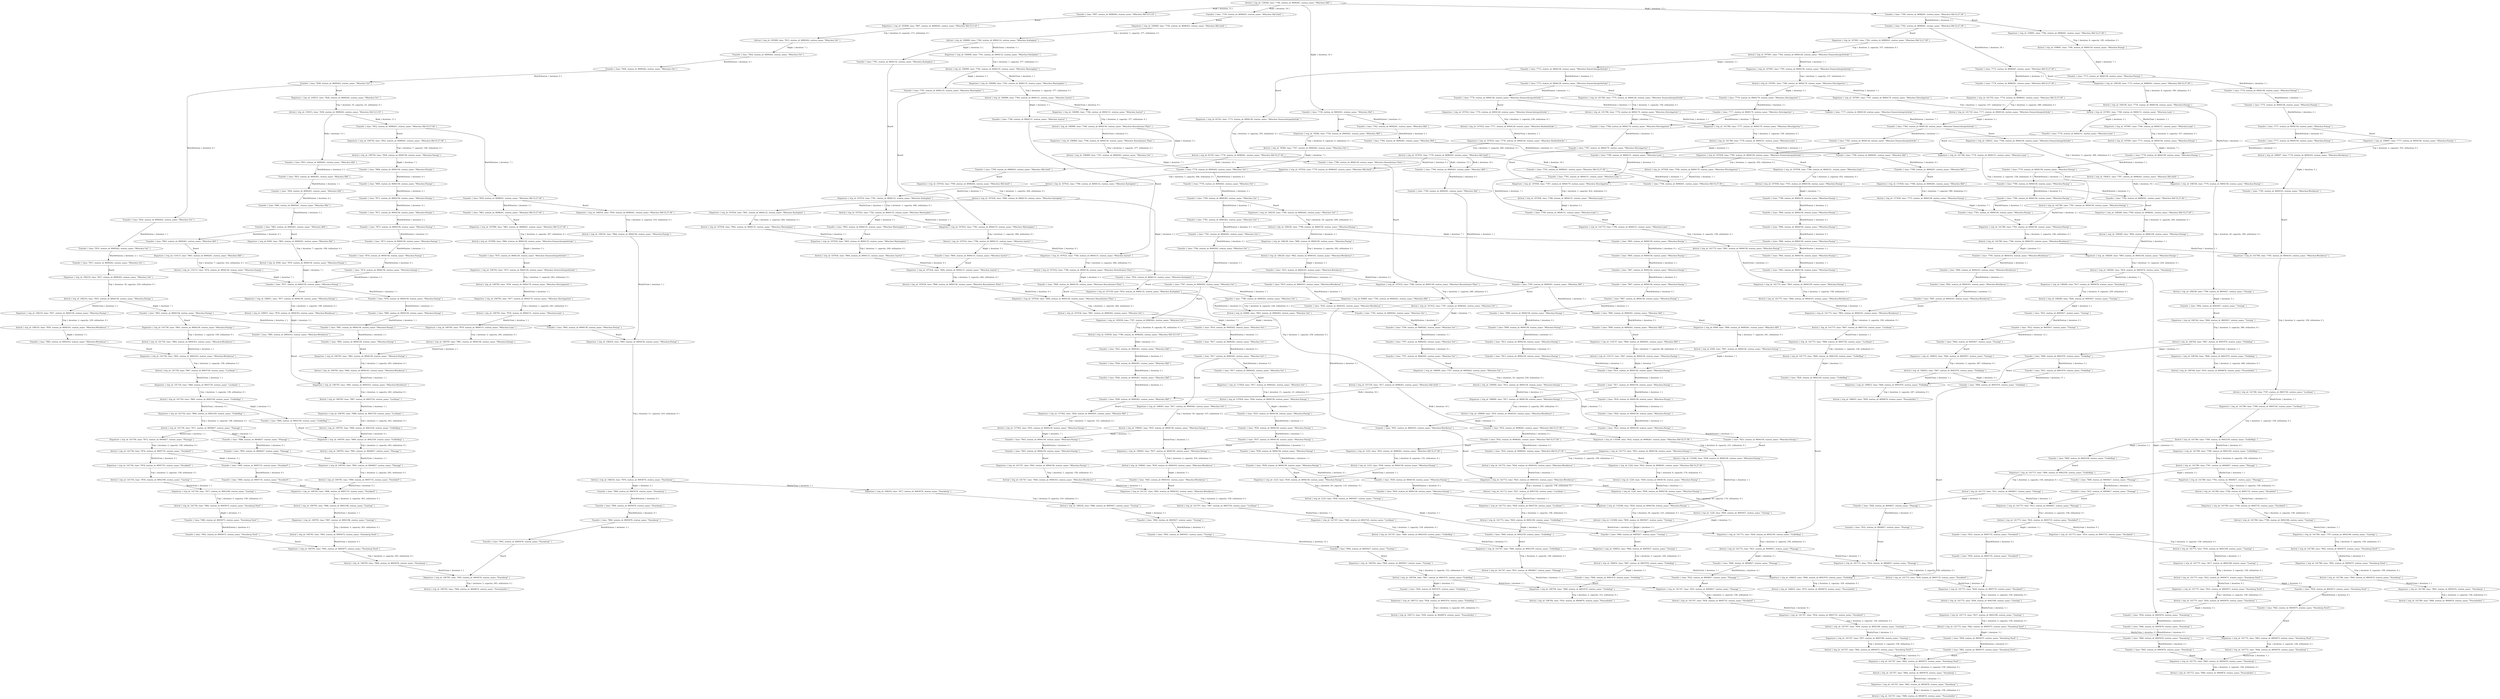 digraph {
    0 [ label = "Transfer { time: 7775, station_id: 8004158, station_name: \"München-Pasing\" }" ]
    1 [ label = "Transfer { time: 7774, station_id: 8004158, station_name: \"München-Pasing\" }" ]
    2 [ label = "Transfer { time: 7874, station_id: 8004158, station_name: \"München-Pasing\" }" ]
    3 [ label = "Transfer { time: 7874, station_id: 8004158, station_name: \"München-Pasing\" }" ]
    4 [ label = "Transfer { time: 7780, station_id: 8004158, station_name: \"München-Pasing\" }" ]
    5 [ label = "Departure { trip_id: 1225, time: 7832, station_id: 8098261, station_name: \"München Hbf Gl.27-36\" }" ]
    6 [ label = "Transfer { time: 7832, station_id: 8098261, station_name: \"München Hbf Gl.27-36\" }" ]
    7 [ label = "Arrival { trip_id: 1225, time: 7838, station_id: 8004158, station_name: \"München-Pasing\" }" ]
    8 [ label = "Departure { trip_id: 1225, time: 7839, station_id: 8004158, station_name: \"München-Pasing\" }" ]
    9 [ label = "Transfer { time: 7839, station_id: 8004158, station_name: \"München-Pasing\" }" ]
    10 [ label = "Arrival { trip_id: 1225, time: 7859, station_id: 8005927, station_name: \"Tutzing\" }" ]
    11 [ label = "Departure { trip_id: 1226, time: 7832, station_id: 8098261, station_name: \"München Hbf Gl.27-36\" }" ]
    12 [ label = "Transfer { time: 7832, station_id: 8098261, station_name: \"München Hbf Gl.27-36\" }" ]
    13 [ label = "Arrival { trip_id: 1226, time: 7838, station_id: 8004158, station_name: \"München-Pasing\" }" ]
    14 [ label = "Departure { trip_id: 1226, time: 7839, station_id: 8004158, station_name: \"München-Pasing\" }" ]
    15 [ label = "Transfer { time: 7839, station_id: 8004158, station_name: \"München-Pasing\" }" ]
    16 [ label = "Arrival { trip_id: 1226, time: 7859, station_id: 8005927, station_name: \"Tutzing\" }" ]
    17 [ label = "Transfer { time: 7820, station_id: 8004158, station_name: \"München-Pasing\" }" ]
    18 [ label = "Departure { trip_id: 4560, time: 7863, station_id: 8000261, station_name: \"München Hbf\" }" ]
    19 [ label = "Transfer { time: 7863, station_id: 8000261, station_name: \"München Hbf\" }" ]
    20 [ label = "Arrival { trip_id: 4560, time: 7870, station_id: 8004158, station_name: \"München-Pasing\" }" ]
    21 [ label = "Transfer { time: 7871, station_id: 8004158, station_name: \"München-Pasing\" }" ]
    22 [ label = "Departure { trip_id: 4569, time: 7800, station_id: 8000261, station_name: \"München Hbf\" }" ]
    23 [ label = "Transfer { time: 7800, station_id: 8000261, station_name: \"München Hbf\" }" ]
    24 [ label = "Arrival { trip_id: 4569, time: 7807, station_id: 8004158, station_name: \"München-Pasing\" }" ]
    25 [ label = "Transfer { time: 7807, station_id: 8004158, station_name: \"München-Pasing\" }" ]
    26 [ label = "Transfer { time: 7843, station_id: 8004158, station_name: \"München-Pasing\" }" ]
    27 [ label = "Transfer { time: 7794, station_id: 8000261, station_name: \"München Hbf\" }" ]
    28 [ label = "Transfer { time: 7880, station_id: 8004158, station_name: \"München-Pasing\" }" ]
    29 [ label = "Transfer { time: 7835, station_id: 8000262, station_name: \"München Ost\" }" ]
    30 [ label = "Departure { trip_id: 76584, time: 7758, station_id: 8000261, station_name: \"München Hbf\" }" ]
    31 [ label = "Transfer { time: 7758, station_id: 8000261, station_name: \"München Hbf\" }" ]
    32 [ label = "Arrival { trip_id: 76584, time: 7767, station_id: 8000262, station_name: \"München Ost\" }" ]
    33 [ label = "Departure { trip_id: 92743, time: 7773, station_id: 8004128, station_name: \"München Donnersbergerbrücke\" }" ]
    34 [ label = "Transfer { time: 7773, station_id: 8004128, station_name: \"München Donnersbergerbrücke\" }" ]
    35 [ label = "Arrival { trip_id: 92743, time: 7776, station_id: 8098261, station_name: \"München Hbf Gl.27-36\" }" ]
    36 [ label = "Transfer { time: 7792, station_id: 8000262, station_name: \"München Ost\" }" ]
    37 [ label = "Departure { trip_id: 92889, time: 7795, station_id: 8000261, station_name: \"München Hbf\" }" ]
    38 [ label = "Transfer { time: 7795, station_id: 8000261, station_name: \"München Hbf\" }" ]
    39 [ label = "Arrival { trip_id: 92889, time: 7803, station_id: 8000262, station_name: \"München Ost\" }" ]
    40 [ label = "Transfer { time: 7855, station_id: 8000261, station_name: \"München Hbf\" }" ]
    41 [ label = "Transfer { time: 7797, station_id: 8000262, station_name: \"München Ost\" }" ]
    42 [ label = "Departure { trip_id: 105908, time: 7807, station_id: 8098262, station_name: \"München Hbf Gl.5-10\" }" ]
    43 [ label = "Transfer { time: 7807, station_id: 8098262, station_name: \"München Hbf Gl.5-10\" }" ]
    44 [ label = "Arrival { trip_id: 105908, time: 7815, station_id: 8000262, station_name: \"München Ost\" }" ]
    45 [ label = "Transfer { time: 7817, station_id: 8000262, station_name: \"München Ost\" }" ]
    46 [ label = "Departure { trip_id: 105915, time: 7828, station_id: 8000262, station_name: \"München Ost\" }" ]
    47 [ label = "Transfer { time: 7828, station_id: 8000262, station_name: \"München Ost\" }" ]
    48 [ label = "Arrival { trip_id: 105915, time: 7838, station_id: 8098262, station_name: \"München Hbf Gl.5-10\" }" ]
    49 [ label = "Departure { trip_id: 105939, time: 7787, station_id: 8000262, station_name: \"München Ost\" }" ]
    50 [ label = "Transfer { time: 7787, station_id: 8000262, station_name: \"München Ost\" }" ]
    51 [ label = "Arrival { trip_id: 105939, time: 7796, station_id: 8098262, station_name: \"München Hbf Gl.5-10\" }" ]
    52 [ label = "Transfer { time: 7784, station_id: 8000262, station_name: \"München Ost\" }" ]
    53 [ label = "Transfer { time: 7820, station_id: 8004163, station_name: \"München-Westkreuz\" }" ]
    54 [ label = "Departure { trip_id: 106210, time: 7837, station_id: 8000262, station_name: \"München Ost\" }" ]
    55 [ label = "Transfer { time: 7837, station_id: 8000262, station_name: \"München Ost\" }" ]
    56 [ label = "Arrival { trip_id: 106210, time: 7855, station_id: 8004158, station_name: \"München-Pasing\" }" ]
    57 [ label = "Departure { trip_id: 106210, time: 7857, station_id: 8004158, station_name: \"München-Pasing\" }" ]
    58 [ label = "Arrival { trip_id: 106210, time: 7859, station_id: 8004163, station_name: \"München-Westkreuz\" }" ]
    59 [ label = "Departure { trip_id: 106230, time: 7780, station_id: 8000262, station_name: \"München Ost\" }" ]
    60 [ label = "Transfer { time: 7780, station_id: 8000262, station_name: \"München Ost\" }" ]
    61 [ label = "Arrival { trip_id: 106230, time: 7798, station_id: 8004158, station_name: \"München-Pasing\" }" ]
    62 [ label = "Departure { trip_id: 106230, time: 7800, station_id: 8004158, station_name: \"München-Pasing\" }" ]
    63 [ label = "Transfer { time: 7800, station_id: 8004158, station_name: \"München-Pasing\" }" ]
    64 [ label = "Arrival { trip_id: 106230, time: 7802, station_id: 8004163, station_name: \"München-Westkreuz\" }" ]
    65 [ label = "Transfer { time: 7802, station_id: 8004163, station_name: \"München-Westkreuz\" }" ]
    66 [ label = "Transfer { time: 7800, station_id: 8004163, station_name: \"München-Westkreuz\" }" ]
    67 [ label = "Transfer { time: 7805, station_id: 8004158, station_name: \"München-Pasing\" }" ]
    68 [ label = "Transfer { time: 7824, station_id: 8000262, station_name: \"München Ost\" }" ]
    69 [ label = "Departure { trip_id: 106431, time: 7784, station_id: 8004128, station_name: \"München Donnersbergerbrücke\" }" ]
    70 [ label = "Transfer { time: 7784, station_id: 8004128, station_name: \"München Donnersbergerbrücke\" }" ]
    71 [ label = "Arrival { trip_id: 106431, time: 7787, station_id: 8098263, station_name: \"München Hbf (tief)\" }" ]
    72 [ label = "Transfer { time: 7834, station_id: 8005676, station_name: \"Starnberg\" }" ]
    73 [ label = "Transfer { time: 7836, station_id: 8005675, station_name: \"Starnberg Nord\" }" ]
    74 [ label = "Transfer { time: 7848, station_id: 8004827, station_name: \"Planegg\" }" ]
    75 [ label = "Transfer { time: 7894, station_id: 8005676, station_name: \"Starnberg\" }" ]
    76 [ label = "Transfer { time: 7896, station_id: 8005675, station_name: \"Starnberg Nord\" }" ]
    77 [ label = "Transfer { time: 7795, station_id: 8004163, station_name: \"München-Westkreuz\" }" ]
    78 [ label = "Transfer { time: 7798, station_id: 8004158, station_name: \"München-Pasing\" }" ]
    79 [ label = "Departure { trip_id: 106704, time: 7904, station_id: 8005927, station_name: \"Tutzing\" }" ]
    80 [ label = "Transfer { time: 7904, station_id: 8005927, station_name: \"Tutzing\" }" ]
    81 [ label = "Arrival { trip_id: 106704, time: 7907, station_id: 8001970, station_name: \"Feldafing\" }" ]
    82 [ label = "Departure { trip_id: 106704, time: 7908, station_id: 8001970, station_name: \"Feldafing\" }" ]
    83 [ label = "Transfer { time: 7908, station_id: 8001970, station_name: \"Feldafing\" }" ]
    84 [ label = "Arrival { trip_id: 106704, time: 7910, station_id: 8004874, station_name: \"Possenhofen\" }" ]
    85 [ label = "Transfer { time: 7808, station_id: 8004827, station_name: \"Planegg\" }" ]
    86 [ label = "Transfer { time: 7815, station_id: 8004163, station_name: \"München-Westkreuz\" }" ]
    87 [ label = "Transfer { time: 7818, station_id: 8004158, station_name: \"München-Pasing\" }" ]
    88 [ label = "Departure { trip_id: 106715, time: 7928, station_id: 8001970, station_name: \"Feldafing\" }" ]
    89 [ label = "Transfer { time: 7928, station_id: 8001970, station_name: \"Feldafing\" }" ]
    90 [ label = "Arrival { trip_id: 106715, time: 7930, station_id: 8004874, station_name: \"Possenhofen\" }" ]
    91 [ label = "Departure { trip_id: 106744, time: 7804, station_id: 8005927, station_name: \"Tutzing\" }" ]
    92 [ label = "Transfer { time: 7804, station_id: 8005927, station_name: \"Tutzing\" }" ]
    93 [ label = "Arrival { trip_id: 106744, time: 7807, station_id: 8001970, station_name: \"Feldafing\" }" ]
    94 [ label = "Departure { trip_id: 106744, time: 7808, station_id: 8001970, station_name: \"Feldafing\" }" ]
    95 [ label = "Arrival { trip_id: 106744, time: 7810, station_id: 8004874, station_name: \"Possenhofen\" }" ]
    96 [ label = "Transfer { time: 7825, station_id: 8005735, station_name: \"Stockdorf\" }" ]
    97 [ label = "Transfer { time: 7828, station_id: 8004827, station_name: \"Planegg\" }" ]
    98 [ label = "Transfer { time: 7838, station_id: 8004158, station_name: \"München-Pasing\" }" ]
    99 [ label = "Transfer { time: 7778, station_id: 8004158, station_name: \"München-Pasing\" }" ]
    100 [ label = "Transfer { time: 7784, station_id: 8004179, station_name: \"München Hirschgarten\" }" ]
    101 [ label = "Departure { trip_id: 106795, time: 7875, station_id: 8004128, station_name: \"München Donnersbergerbrücke\" }" ]
    102 [ label = "Transfer { time: 7875, station_id: 8004128, station_name: \"München Donnersbergerbrücke\" }" ]
    103 [ label = "Arrival { trip_id: 106795, time: 7876, station_id: 8004179, station_name: \"München Hirschgarten\" }" ]
    104 [ label = "Departure { trip_id: 106795, time: 7877, station_id: 8004179, station_name: \"München Hirschgarten\" }" ]
    105 [ label = "Arrival { trip_id: 106795, time: 7878, station_id: 8004151, station_name: \"München-Laim\" }" ]
    106 [ label = "Departure { trip_id: 106795, time: 7879, station_id: 8004151, station_name: \"München-Laim\" }" ]
    107 [ label = "Arrival { trip_id: 106795, time: 7881, station_id: 8004158, station_name: \"München-Pasing\" }" ]
    108 [ label = "Departure { trip_id: 106795, time: 7883, station_id: 8004158, station_name: \"München-Pasing\" }" ]
    109 [ label = "Transfer { time: 7883, station_id: 8004158, station_name: \"München-Pasing\" }" ]
    110 [ label = "Arrival { trip_id: 106795, time: 7884, station_id: 8004163, station_name: \"München-Westkreuz\" }" ]
    111 [ label = "Departure { trip_id: 106795, time: 7885, station_id: 8004163, station_name: \"München-Westkreuz\" }" ]
    112 [ label = "Transfer { time: 7885, station_id: 8004163, station_name: \"München-Westkreuz\" }" ]
    113 [ label = "Arrival { trip_id: 106795, time: 7887, station_id: 8003720, station_name: \"Lochham\" }" ]
    114 [ label = "Departure { trip_id: 106795, time: 7888, station_id: 8003720, station_name: \"Lochham\" }" ]
    115 [ label = "Arrival { trip_id: 106795, time: 7889, station_id: 8002339, station_name: \"Gräfelfing\" }" ]
    116 [ label = "Departure { trip_id: 106795, time: 7889, station_id: 8002339, station_name: \"Gräfelfing\" }" ]
    117 [ label = "Transfer { time: 7889, station_id: 8002339, station_name: \"Gräfelfing\" }" ]
    118 [ label = "Arrival { trip_id: 106795, time: 7891, station_id: 8004827, station_name: \"Planegg\" }" ]
    119 [ label = "Departure { trip_id: 106795, time: 7892, station_id: 8004827, station_name: \"Planegg\" }" ]
    120 [ label = "Transfer { time: 7892, station_id: 8004827, station_name: \"Planegg\" }" ]
    121 [ label = "Arrival { trip_id: 106795, time: 7894, station_id: 8005735, station_name: \"Stockdorf\" }" ]
    122 [ label = "Departure { trip_id: 106795, time: 7894, station_id: 8005735, station_name: \"Stockdorf\" }" ]
    123 [ label = "Transfer { time: 7894, station_id: 8005735, station_name: \"Stockdorf\" }" ]
    124 [ label = "Arrival { trip_id: 106795, time: 7896, station_id: 8002198, station_name: \"Gauting\" }" ]
    125 [ label = "Departure { trip_id: 106795, time: 7897, station_id: 8002198, station_name: \"Gauting\" }" ]
    126 [ label = "Arrival { trip_id: 106795, time: 7902, station_id: 8005675, station_name: \"Starnberg Nord\" }" ]
    127 [ label = "Departure { trip_id: 106795, time: 7902, station_id: 8005675, station_name: \"Starnberg Nord\" }" ]
    128 [ label = "Transfer { time: 7902, station_id: 8005675, station_name: \"Starnberg Nord\" }" ]
    129 [ label = "Arrival { trip_id: 106795, time: 7904, station_id: 8005676, station_name: \"Starnberg\" }" ]
    130 [ label = "Departure { trip_id: 106795, time: 7905, station_id: 8005676, station_name: \"Starnberg\" }" ]
    131 [ label = "Transfer { time: 7905, station_id: 8005676, station_name: \"Starnberg\" }" ]
    132 [ label = "Arrival { trip_id: 106795, time: 7908, station_id: 8004874, station_name: \"Possenhofen\" }" ]
    133 [ label = "Departure { trip_id: 106832, time: 7864, station_id: 8005927, station_name: \"Tutzing\" }" ]
    134 [ label = "Transfer { time: 7864, station_id: 8005927, station_name: \"Tutzing\" }" ]
    135 [ label = "Arrival { trip_id: 106832, time: 7867, station_id: 8001970, station_name: \"Feldafing\" }" ]
    136 [ label = "Departure { trip_id: 106832, time: 7868, station_id: 8001970, station_name: \"Feldafing\" }" ]
    137 [ label = "Transfer { time: 7868, station_id: 8001970, station_name: \"Feldafing\" }" ]
    138 [ label = "Arrival { trip_id: 106832, time: 7870, station_id: 8004874, station_name: \"Possenhofen\" }" ]
    139 [ label = "Transfer { time: 7885, station_id: 8005735, station_name: \"Stockdorf\" }" ]
    140 [ label = "Transfer { time: 7888, station_id: 8004827, station_name: \"Planegg\" }" ]
    141 [ label = "Departure { trip_id: 106833, time: 7844, station_id: 8005927, station_name: \"Tutzing\" }" ]
    142 [ label = "Transfer { time: 7844, station_id: 8005927, station_name: \"Tutzing\" }" ]
    143 [ label = "Arrival { trip_id: 106833, time: 7847, station_id: 8001970, station_name: \"Feldafing\" }" ]
    144 [ label = "Departure { trip_id: 106833, time: 7848, station_id: 8001970, station_name: \"Feldafing\" }" ]
    145 [ label = "Transfer { time: 7848, station_id: 8001970, station_name: \"Feldafing\" }" ]
    146 [ label = "Arrival { trip_id: 106833, time: 7850, station_id: 8004874, station_name: \"Possenhofen\" }" ]
    147 [ label = "Transfer { time: 7856, station_id: 8005675, station_name: \"Starnberg Nord\" }" ]
    148 [ label = "Transfer { time: 7878, station_id: 8004158, station_name: \"München-Pasing\" }" ]
    149 [ label = "Transfer { time: 7869, station_id: 8004158, station_name: \"München-Pasing\" }" ]
    150 [ label = "Transfer { time: 7809, station_id: 8004158, station_name: \"München-Pasing\" }" ]
    151 [ label = "Transfer { time: 7828, station_id: 8000262, station_name: \"München Ost\" }" ]
    152 [ label = "Departure { trip_id: 106999, time: 7759, station_id: 8098263, station_name: \"München Hbf (tief)\" }" ]
    153 [ label = "Transfer { time: 7759, station_id: 8098263, station_name: \"München Hbf (tief)\" }" ]
    154 [ label = "Arrival { trip_id: 106999, time: 7760, station_id: 8004132, station_name: \"München Karlsplatz\" }" ]
    155 [ label = "Departure { trip_id: 106999, time: 7761, station_id: 8004132, station_name: \"München Karlsplatz\" }" ]
    156 [ label = "Arrival { trip_id: 106999, time: 7762, station_id: 8004135, station_name: \"München Marienplatz\" }" ]
    157 [ label = "Departure { trip_id: 106999, time: 7763, station_id: 8004135, station_name: \"München Marienplatz\" }" ]
    158 [ label = "Arrival { trip_id: 106999, time: 7764, station_id: 8004131, station_name: \"München Isartor\" }" ]
    159 [ label = "Departure { trip_id: 106999, time: 7764, station_id: 8004131, station_name: \"München Isartor\" }" ]
    160 [ label = "Arrival { trip_id: 106999, time: 7766, station_id: 8004136, station_name: \"München Rosenheimer Platz\" }" ]
    161 [ label = "Departure { trip_id: 106999, time: 7766, station_id: 8004136, station_name: \"München Rosenheimer Platz\" }" ]
    162 [ label = "Arrival { trip_id: 106999, time: 7767, station_id: 8000262, station_name: \"München Ost\" }" ]
    163 [ label = "Transfer { time: 7774, station_id: 8004179, station_name: \"München Hirschgarten\" }" ]
    164 [ label = "Departure { trip_id: 107032, time: 7776, station_id: 8004128, station_name: \"München Donnersbergerbrücke\" }" ]
    165 [ label = "Transfer { time: 7776, station_id: 8004128, station_name: \"München Donnersbergerbrücke\" }" ]
    166 [ label = "Arrival { trip_id: 107032, time: 7777, station_id: 8004129, station_name: \"München Hackerbrücke\" }" ]
    167 [ label = "Departure { trip_id: 107032, time: 7778, station_id: 8004129, station_name: \"München Hackerbrücke\" }" ]
    168 [ label = "Arrival { trip_id: 107032, time: 7779, station_id: 8098263, station_name: \"München Hbf (tief)\" }" ]
    169 [ label = "Departure { trip_id: 107032, time: 7779, station_id: 8098263, station_name: \"München Hbf (tief)\" }" ]
    170 [ label = "Arrival { trip_id: 107032, time: 7780, station_id: 8004132, station_name: \"München Karlsplatz\" }" ]
    171 [ label = "Departure { trip_id: 107032, time: 7781, station_id: 8004132, station_name: \"München Karlsplatz\" }" ]
    172 [ label = "Transfer { time: 7781, station_id: 8004132, station_name: \"München Karlsplatz\" }" ]
    173 [ label = "Arrival { trip_id: 107032, time: 7782, station_id: 8004135, station_name: \"München Marienplatz\" }" ]
    174 [ label = "Departure { trip_id: 107032, time: 7783, station_id: 8004135, station_name: \"München Marienplatz\" }" ]
    175 [ label = "Transfer { time: 7783, station_id: 8004135, station_name: \"München Marienplatz\" }" ]
    176 [ label = "Arrival { trip_id: 107032, time: 7784, station_id: 8004131, station_name: \"München Isartor\" }" ]
    177 [ label = "Departure { trip_id: 107032, time: 7784, station_id: 8004131, station_name: \"München Isartor\" }" ]
    178 [ label = "Transfer { time: 7784, station_id: 8004131, station_name: \"München Isartor\" }" ]
    179 [ label = "Arrival { trip_id: 107032, time: 7786, station_id: 8004136, station_name: \"München Rosenheimer Platz\" }" ]
    180 [ label = "Departure { trip_id: 107032, time: 7786, station_id: 8004136, station_name: \"München Rosenheimer Platz\" }" ]
    181 [ label = "Transfer { time: 7786, station_id: 8004136, station_name: \"München Rosenheimer Platz\" }" ]
    182 [ label = "Arrival { trip_id: 107032, time: 7787, station_id: 8000262, station_name: \"München Ost\" }" ]
    183 [ label = "Transfer { time: 7788, station_id: 8000262, station_name: \"München Ost\" }" ]
    184 [ label = "Transfer { time: 7792, station_id: 8004151, station_name: \"München-Laim\" }" ]
    185 [ label = "Departure { trip_id: 107034, time: 7799, station_id: 8098263, station_name: \"München Hbf (tief)\" }" ]
    186 [ label = "Transfer { time: 7799, station_id: 8098263, station_name: \"München Hbf (tief)\" }" ]
    187 [ label = "Arrival { trip_id: 107034, time: 7800, station_id: 8004132, station_name: \"München Karlsplatz\" }" ]
    188 [ label = "Departure { trip_id: 107034, time: 7801, station_id: 8004132, station_name: \"München Karlsplatz\" }" ]
    189 [ label = "Arrival { trip_id: 107034, time: 7802, station_id: 8004135, station_name: \"München Marienplatz\" }" ]
    190 [ label = "Departure { trip_id: 107034, time: 7803, station_id: 8004135, station_name: \"München Marienplatz\" }" ]
    191 [ label = "Transfer { time: 7803, station_id: 8004135, station_name: \"München Marienplatz\" }" ]
    192 [ label = "Arrival { trip_id: 107034, time: 7804, station_id: 8004131, station_name: \"München Isartor\" }" ]
    193 [ label = "Departure { trip_id: 107034, time: 7804, station_id: 8004131, station_name: \"München Isartor\" }" ]
    194 [ label = "Transfer { time: 7804, station_id: 8004131, station_name: \"München Isartor\" }" ]
    195 [ label = "Arrival { trip_id: 107034, time: 7806, station_id: 8004136, station_name: \"München Rosenheimer Platz\" }" ]
    196 [ label = "Departure { trip_id: 107034, time: 7806, station_id: 8004136, station_name: \"München Rosenheimer Platz\" }" ]
    197 [ label = "Transfer { time: 7806, station_id: 8004136, station_name: \"München Rosenheimer Platz\" }" ]
    198 [ label = "Arrival { trip_id: 107034, time: 7807, station_id: 8000262, station_name: \"München Ost\" }" ]
    199 [ label = "Departure { trip_id: 107058, time: 7785, station_id: 8004128, station_name: \"München Donnersbergerbrücke\" }" ]
    200 [ label = "Transfer { time: 7785, station_id: 8004128, station_name: \"München Donnersbergerbrücke\" }" ]
    201 [ label = "Arrival { trip_id: 107058, time: 7786, station_id: 8004179, station_name: \"München Hirschgarten\" }" ]
    202 [ label = "Departure { trip_id: 107058, time: 7787, station_id: 8004179, station_name: \"München Hirschgarten\" }" ]
    203 [ label = "Transfer { time: 7787, station_id: 8004179, station_name: \"München Hirschgarten\" }" ]
    204 [ label = "Arrival { trip_id: 107058, time: 7788, station_id: 8004151, station_name: \"München-Laim\" }" ]
    205 [ label = "Departure { trip_id: 107058, time: 7789, station_id: 8004151, station_name: \"München-Laim\" }" ]
    206 [ label = "Transfer { time: 7789, station_id: 8004151, station_name: \"München-Laim\" }" ]
    207 [ label = "Arrival { trip_id: 107058, time: 7791, station_id: 8004158, station_name: \"München-Pasing\" }" ]
    208 [ label = "Departure { trip_id: 107091, time: 7762, station_id: 8098261, station_name: \"München Hbf Gl.27-36\" }" ]
    209 [ label = "Transfer { time: 7762, station_id: 8098261, station_name: \"München Hbf Gl.27-36\" }" ]
    210 [ label = "Arrival { trip_id: 107091, time: 7764, station_id: 8004128, station_name: \"München Donnersbergerbrücke\" }" ]
    211 [ label = "Departure { trip_id: 107091, time: 7765, station_id: 8004128, station_name: \"München Donnersbergerbrücke\" }" ]
    212 [ label = "Arrival { trip_id: 107091, time: 7766, station_id: 8004179, station_name: \"München Hirschgarten\" }" ]
    213 [ label = "Departure { trip_id: 107091, time: 7767, station_id: 8004179, station_name: \"München Hirschgarten\" }" ]
    214 [ label = "Arrival { trip_id: 107091, time: 7768, station_id: 8004151, station_name: \"München-Laim\" }" ]
    215 [ label = "Departure { trip_id: 107091, time: 7769, station_id: 8004151, station_name: \"München-Laim\" }" ]
    216 [ label = "Arrival { trip_id: 107091, time: 7771, station_id: 8004158, station_name: \"München-Pasing\" }" ]
    217 [ label = "Transfer { time: 7773, station_id: 8004158, station_name: \"München-Pasing\" }" ]
    218 [ label = "Transfer { time: 7813, station_id: 8004158, station_name: \"München-Pasing\" }" ]
    219 [ label = "Departure { trip_id: 107099, time: 7862, station_id: 8098261, station_name: \"München Hbf Gl.27-36\" }" ]
    220 [ label = "Transfer { time: 7862, station_id: 8098261, station_name: \"München Hbf Gl.27-36\" }" ]
    221 [ label = "Arrival { trip_id: 107099, time: 7864, station_id: 8004128, station_name: \"München Donnersbergerbrücke\" }" ]
    222 [ label = "Transfer { time: 7873, station_id: 8004158, station_name: \"München-Pasing\" }" ]
    223 [ label = "Transfer { time: 7873, station_id: 8004158, station_name: \"München-Pasing\" }" ]
    224 [ label = "Transfer { time: 7813, station_id: 8004158, station_name: \"München-Pasing\" }" ]
    225 [ label = "Transfer { time: 7834, station_id: 8000262, station_name: \"München Ost\" }" ]
    226 [ label = "Transfer { time: 7869, station_id: 8004158, station_name: \"München-Pasing\" }" ]
    227 [ label = "Departure { trip_id: 107339, time: 7816, station_id: 8004132, station_name: \"München Karlsplatz\" }" ]
    228 [ label = "Transfer { time: 7816, station_id: 8004132, station_name: \"München Karlsplatz\" }" ]
    229 [ label = "Arrival { trip_id: 107339, time: 7817, station_id: 8098263, station_name: \"München Hbf (tief)\" }" ]
    230 [ label = "Transfer { time: 7781, station_id: 8000262, station_name: \"München Ost\" }" ]
    231 [ label = "Transfer { time: 7781, station_id: 8000262, station_name: \"München Ost\" }" ]
    232 [ label = "Departure { trip_id: 108007, time: 7777, station_id: 8004158, station_name: \"München-Pasing\" }" ]
    233 [ label = "Transfer { time: 7777, station_id: 8004158, station_name: \"München-Pasing\" }" ]
    234 [ label = "Arrival { trip_id: 108007, time: 7779, station_id: 8004163, station_name: \"München-Westkreuz\" }" ]
    235 [ label = "Departure { trip_id: 108009, time: 7797, station_id: 8000262, station_name: \"München Ost\" }" ]
    236 [ label = "Transfer { time: 7797, station_id: 8000262, station_name: \"München Ost\" }" ]
    237 [ label = "Arrival { trip_id: 108009, time: 7815, station_id: 8004158, station_name: \"München-Pasing\" }" ]
    238 [ label = "Departure { trip_id: 108009, time: 7817, station_id: 8004158, station_name: \"München-Pasing\" }" ]
    239 [ label = "Transfer { time: 7817, station_id: 8004158, station_name: \"München-Pasing\" }" ]
    240 [ label = "Arrival { trip_id: 108009, time: 7819, station_id: 8004163, station_name: \"München-Westkreuz\" }" ]
    241 [ label = "Transfer { time: 7819, station_id: 8004163, station_name: \"München-Westkreuz\" }" ]
    242 [ label = "Departure { trip_id: 108043, time: 7817, station_id: 8000262, station_name: \"München Ost\" }" ]
    243 [ label = "Transfer { time: 7817, station_id: 8000262, station_name: \"München Ost\" }" ]
    244 [ label = "Arrival { trip_id: 108043, time: 7835, station_id: 8004158, station_name: \"München-Pasing\" }" ]
    245 [ label = "Departure { trip_id: 108043, time: 7837, station_id: 8004158, station_name: \"München-Pasing\" }" ]
    246 [ label = "Transfer { time: 7837, station_id: 8004158, station_name: \"München-Pasing\" }" ]
    247 [ label = "Arrival { trip_id: 108043, time: 7839, station_id: 8004163, station_name: \"München-Westkreuz\" }" ]
    248 [ label = "Departure { trip_id: 108051, time: 7877, station_id: 8004158, station_name: \"München-Pasing\" }" ]
    249 [ label = "Transfer { time: 7877, station_id: 8004158, station_name: \"München-Pasing\" }" ]
    250 [ label = "Arrival { trip_id: 108051, time: 7878, station_id: 8004163, station_name: \"München-Westkreuz\" }" ]
    251 [ label = "Transfer { time: 7892, station_id: 8005927, station_name: \"Tutzing\" }" ]
    252 [ label = "Transfer { time: 7900, station_id: 8005676, station_name: \"Starnberg\" }" ]
    253 [ label = "Transfer { time: 7832, station_id: 8005927, station_name: \"Tutzing\" }" ]
    254 [ label = "Transfer { time: 7840, station_id: 8005676, station_name: \"Starnberg\" }" ]
    255 [ label = "Departure { trip_id: 108254, time: 7859, station_id: 8098261, station_name: \"München Hbf Gl.27-36\" }" ]
    256 [ label = "Transfer { time: 7859, station_id: 8098261, station_name: \"München Hbf Gl.27-36\" }" ]
    257 [ label = "Arrival { trip_id: 108254, time: 7864, station_id: 8004158, station_name: \"München-Pasing\" }" ]
    258 [ label = "Departure { trip_id: 108254, time: 7865, station_id: 8004158, station_name: \"München-Pasing\" }" ]
    259 [ label = "Transfer { time: 7865, station_id: 8004158, station_name: \"München-Pasing\" }" ]
    260 [ label = "Arrival { trip_id: 108254, time: 7876, station_id: 8005676, station_name: \"Starnberg\" }" ]
    261 [ label = "Departure { trip_id: 108254, time: 7877, station_id: 8005676, station_name: \"Starnberg\" }" ]
    262 [ label = "Arrival { trip_id: 108254, time: 7886, station_id: 8005927, station_name: \"Tutzing\" }" ]
    263 [ label = "Departure { trip_id: 108260, time: 7799, station_id: 8098261, station_name: \"München Hbf Gl.27-36\" }" ]
    264 [ label = "Transfer { time: 7799, station_id: 8098261, station_name: \"München Hbf Gl.27-36\" }" ]
    265 [ label = "Arrival { trip_id: 108260, time: 7804, station_id: 8004158, station_name: \"München-Pasing\" }" ]
    266 [ label = "Departure { trip_id: 108260, time: 7805, station_id: 8004158, station_name: \"München-Pasing\" }" ]
    267 [ label = "Transfer { time: 7805, station_id: 8004158, station_name: \"München-Pasing\" }" ]
    268 [ label = "Arrival { trip_id: 108260, time: 7816, station_id: 8005676, station_name: \"Starnberg\" }" ]
    269 [ label = "Departure { trip_id: 108260, time: 7817, station_id: 8005676, station_name: \"Starnberg\" }" ]
    270 [ label = "Arrival { trip_id: 108260, time: 7826, station_id: 8005927, station_name: \"Tutzing\" }" ]
    271 [ label = "Transfer { time: 7832, station_id: 8005927, station_name: \"Tutzing\" }" ]
    272 [ label = "Transfer { time: 7840, station_id: 8005676, station_name: \"Starnberg\" }" ]
    273 [ label = "Transfer { time: 7892, station_id: 8005927, station_name: \"Tutzing\" }" ]
    274 [ label = "Transfer { time: 7900, station_id: 8005676, station_name: \"Starnberg\" }" ]
    275 [ label = "Departure { trip_id: 108338, time: 7772, station_id: 8098261, station_name: \"München Hbf Gl.27-36\" }" ]
    276 [ label = "Transfer { time: 7772, station_id: 8098261, station_name: \"München Hbf Gl.27-36\" }" ]
    277 [ label = "Arrival { trip_id: 108338, time: 7778, station_id: 8004158, station_name: \"München-Pasing\" }" ]
    278 [ label = "Departure { trip_id: 108338, time: 7779, station_id: 8004158, station_name: \"München-Pasing\" }" ]
    279 [ label = "Transfer { time: 7779, station_id: 8004158, station_name: \"München-Pasing\" }" ]
    280 [ label = "Arrival { trip_id: 108338, time: 7799, station_id: 8005927, station_name: \"Tutzing\" }" ]
    281 [ label = "Transfer { time: 7768, station_id: 8000261, station_name: \"München Hbf\" }" ]
    282 [ label = "Transfer { time: 7826, station_id: 8000261, station_name: \"München Hbf\" }" ]
    283 [ label = "Transfer { time: 7800, station_id: 8004158, station_name: \"München-Pasing\" }" ]
    284 [ label = "Departure { trip_id: 109750, time: 7852, station_id: 8098261, station_name: \"München Hbf Gl.27-36\" }" ]
    285 [ label = "Transfer { time: 7852, station_id: 8098261, station_name: \"München Hbf Gl.27-36\" }" ]
    286 [ label = "Arrival { trip_id: 109750, time: 7859, station_id: 8004158, station_name: \"München-Pasing\" }" ]
    287 [ label = "Transfer { time: 7793, station_id: 8098261, station_name: \"München Hbf Gl.27-36\" }" ]
    288 [ label = "Transfer { time: 7800, station_id: 8004158, station_name: \"München-Pasing\" }" ]
    289 [ label = "Departure { trip_id: 109891, time: 7760, station_id: 8098261, station_name: \"München Hbf Gl.27-36\" }" ]
    290 [ label = "Transfer { time: 7760, station_id: 8098261, station_name: \"München Hbf Gl.27-36\" }" ]
    291 [ label = "Arrival { trip_id: 109891, time: 7766, station_id: 8004158, station_name: \"München-Pasing\" }" ]
    292 [ label = "Transfer { time: 7835, station_id: 8004158, station_name: \"München-Pasing\" }" ]
    293 [ label = "Transfer { time: 7780, station_id: 8004158, station_name: \"München-Pasing\" }" ]
    294 [ label = "Departure { trip_id: 110115, time: 7863, station_id: 8000261, station_name: \"München Hbf\" }" ]
    295 [ label = "Transfer { time: 7863, station_id: 8000261, station_name: \"München Hbf\" }" ]
    296 [ label = "Arrival { trip_id: 110115, time: 7870, station_id: 8004158, station_name: \"München-Pasing\" }" ]
    297 [ label = "Transfer { time: 7871, station_id: 8004158, station_name: \"München-Pasing\" }" ]
    298 [ label = "Departure { trip_id: 110137, time: 7800, station_id: 8000261, station_name: \"München Hbf\" }" ]
    299 [ label = "Transfer { time: 7800, station_id: 8000261, station_name: \"München Hbf\" }" ]
    300 [ label = "Arrival { trip_id: 110137, time: 7807, station_id: 8004158, station_name: \"München-Pasing\" }" ]
    301 [ label = "Transfer { time: 7807, station_id: 8004158, station_name: \"München-Pasing\" }" ]
    302 [ label = "Transfer { time: 7814, station_id: 8004158, station_name: \"München-Pasing\" }" ]
    303 [ label = "Departure { trip_id: 110308, time: 7832, station_id: 8098261, station_name: \"München Hbf Gl.27-36\" }" ]
    304 [ label = "Transfer { time: 7832, station_id: 8098261, station_name: \"München Hbf Gl.27-36\" }" ]
    305 [ label = "Arrival { trip_id: 110308, time: 7838, station_id: 8004158, station_name: \"München-Pasing\" }" ]
    306 [ label = "Departure { trip_id: 110308, time: 7839, station_id: 8004158, station_name: \"München-Pasing\" }" ]
    307 [ label = "Transfer { time: 7839, station_id: 8004158, station_name: \"München-Pasing\" }" ]
    308 [ label = "Arrival { trip_id: 110308, time: 7859, station_id: 8005927, station_name: \"Tutzing\" }" ]
    309 [ label = "Transfer { time: 7824, station_id: 8000261, station_name: \"München Hbf\" }" ]
    310 [ label = "Transfer { time: 7764, station_id: 8000261, station_name: \"München Hbf\" }" ]
    311 [ label = "Transfer { time: 7860, station_id: 8000261, station_name: \"München Hbf\" }" ]
    312 [ label = "Transfer { time: 7802, station_id: 8004158, station_name: \"München-Pasing\" }" ]
    313 [ label = "Transfer { time: 7794, station_id: 8000261, station_name: \"München Hbf\" }" ]
    314 [ label = "Transfer { time: 7853, station_id: 8000261, station_name: \"München Hbf\" }" ]
    315 [ label = "Departure { trip_id: 137438, time: 7768, station_id: 8000261, station_name: \"München Hbf\" }" ]
    316 [ label = "Transfer { time: 7768, station_id: 8000261, station_name: \"München Hbf\" }" ]
    317 [ label = "Arrival { trip_id: 137438, time: 7775, station_id: 8004158, station_name: \"München-Pasing\" }" ]
    318 [ label = "Transfer { time: 7777, station_id: 8004158, station_name: \"München-Pasing\" }" ]
    319 [ label = "Transfer { time: 7822, station_id: 8004158, station_name: \"München-Pasing\" }" ]
    320 [ label = "Departure { trip_id: 137562, time: 7828, station_id: 8000261, station_name: \"München Hbf\" }" ]
    321 [ label = "Transfer { time: 7828, station_id: 8000261, station_name: \"München Hbf\" }" ]
    322 [ label = "Arrival { trip_id: 137562, time: 7835, station_id: 8004158, station_name: \"München-Pasing\" }" ]
    323 [ label = "Transfer { time: 7836, station_id: 8004158, station_name: \"München-Pasing\" }" ]
    324 [ label = "Transfer { time: 7881, station_id: 8004158, station_name: \"München-Pasing\" }" ]
    325 [ label = "Transfer { time: 7807, station_id: 8004158, station_name: \"München-Pasing\" }" ]
    326 [ label = "Departure { trip_id: 137829, time: 7817, station_id: 8000262, station_name: \"München Ost\" }" ]
    327 [ label = "Transfer { time: 7817, station_id: 8000262, station_name: \"München Ost\" }" ]
    328 [ label = "Arrival { trip_id: 137829, time: 7828, station_id: 8004158, station_name: \"München-Pasing\" }" ]
    329 [ label = "Transfer { time: 7762, station_id: 8000261, station_name: \"München Hbf\" }" ]
    330 [ label = "Transfer { time: 7822, station_id: 8000261, station_name: \"München Hbf\" }" ]
    331 [ label = "Arrival { trip_id: 138348, time: 7746, station_id: 8000261, station_name: \"München Hbf\" }" ]
    332 [ label = "Transfer { time: 7856, station_id: 8000261, station_name: \"München Hbf\" }" ]
    333 [ label = "Departure { trip_id: 141747, time: 7843, station_id: 8004158, station_name: \"München-Pasing\" }" ]
    334 [ label = "Transfer { time: 7843, station_id: 8004158, station_name: \"München-Pasing\" }" ]
    335 [ label = "Arrival { trip_id: 141747, time: 7844, station_id: 8004163, station_name: \"München-Westkreuz\" }" ]
    336 [ label = "Departure { trip_id: 141747, time: 7845, station_id: 8004163, station_name: \"München-Westkreuz\" }" ]
    337 [ label = "Transfer { time: 7845, station_id: 8004163, station_name: \"München-Westkreuz\" }" ]
    338 [ label = "Arrival { trip_id: 141747, time: 7847, station_id: 8003720, station_name: \"Lochham\" }" ]
    339 [ label = "Departure { trip_id: 141747, time: 7848, station_id: 8003720, station_name: \"Lochham\" }" ]
    340 [ label = "Arrival { trip_id: 141747, time: 7849, station_id: 8002339, station_name: \"Gräfelfing\" }" ]
    341 [ label = "Departure { trip_id: 141747, time: 7849, station_id: 8002339, station_name: \"Gräfelfing\" }" ]
    342 [ label = "Transfer { time: 7849, station_id: 8002339, station_name: \"Gräfelfing\" }" ]
    343 [ label = "Arrival { trip_id: 141747, time: 7851, station_id: 8004827, station_name: \"Planegg\" }" ]
    344 [ label = "Departure { trip_id: 141747, time: 7852, station_id: 8004827, station_name: \"Planegg\" }" ]
    345 [ label = "Transfer { time: 7852, station_id: 8004827, station_name: \"Planegg\" }" ]
    346 [ label = "Arrival { trip_id: 141747, time: 7854, station_id: 8005735, station_name: \"Stockdorf\" }" ]
    347 [ label = "Departure { trip_id: 141747, time: 7854, station_id: 8005735, station_name: \"Stockdorf\" }" ]
    348 [ label = "Arrival { trip_id: 141747, time: 7856, station_id: 8002198, station_name: \"Gauting\" }" ]
    349 [ label = "Departure { trip_id: 141747, time: 7857, station_id: 8002198, station_name: \"Gauting\" }" ]
    350 [ label = "Arrival { trip_id: 141747, time: 7862, station_id: 8005675, station_name: \"Starnberg Nord\" }" ]
    351 [ label = "Departure { trip_id: 141747, time: 7862, station_id: 8005675, station_name: \"Starnberg Nord\" }" ]
    352 [ label = "Transfer { time: 7862, station_id: 8005675, station_name: \"Starnberg Nord\" }" ]
    353 [ label = "Arrival { trip_id: 141747, time: 7864, station_id: 8005676, station_name: \"Starnberg\" }" ]
    354 [ label = "Departure { trip_id: 141747, time: 7865, station_id: 8005676, station_name: \"Starnberg\" }" ]
    355 [ label = "Arrival { trip_id: 141747, time: 7868, station_id: 8004874, station_name: \"Possenhofen\" }" ]
    356 [ label = "Transfer { time: 7774, station_id: 8000262, station_name: \"München Ost\" }" ]
    357 [ label = "Departure { trip_id: 141750, time: 7774, station_id: 8098261, station_name: \"München Hbf Gl.27-36\" }" ]
    358 [ label = "Transfer { time: 7774, station_id: 8098261, station_name: \"München Hbf Gl.27-36\" }" ]
    359 [ label = "Arrival { trip_id: 141750, time: 7777, station_id: 8004128, station_name: \"München Donnersbergerbrücke\" }" ]
    360 [ label = "Transfer { time: 7777, station_id: 8004128, station_name: \"München Donnersbergerbrücke\" }" ]
    361 [ label = "Departure { trip_id: 141756, time: 7863, station_id: 8004158, station_name: \"München-Pasing\" }" ]
    362 [ label = "Transfer { time: 7863, station_id: 8004158, station_name: \"München-Pasing\" }" ]
    363 [ label = "Arrival { trip_id: 141756, time: 7864, station_id: 8004163, station_name: \"München-Westkreuz\" }" ]
    364 [ label = "Departure { trip_id: 141756, time: 7865, station_id: 8004163, station_name: \"München-Westkreuz\" }" ]
    365 [ label = "Transfer { time: 7865, station_id: 8004163, station_name: \"München-Westkreuz\" }" ]
    366 [ label = "Arrival { trip_id: 141756, time: 7867, station_id: 8003720, station_name: \"Lochham\" }" ]
    367 [ label = "Departure { trip_id: 141756, time: 7868, station_id: 8003720, station_name: \"Lochham\" }" ]
    368 [ label = "Arrival { trip_id: 141756, time: 7869, station_id: 8002339, station_name: \"Gräfelfing\" }" ]
    369 [ label = "Departure { trip_id: 141756, time: 7869, station_id: 8002339, station_name: \"Gräfelfing\" }" ]
    370 [ label = "Arrival { trip_id: 141756, time: 7871, station_id: 8004827, station_name: \"Planegg\" }" ]
    371 [ label = "Departure { trip_id: 141756, time: 7872, station_id: 8004827, station_name: \"Planegg\" }" ]
    372 [ label = "Arrival { trip_id: 141756, time: 7874, station_id: 8005735, station_name: \"Stockdorf\" }" ]
    373 [ label = "Departure { trip_id: 141756, time: 7874, station_id: 8005735, station_name: \"Stockdorf\" }" ]
    374 [ label = "Arrival { trip_id: 141756, time: 7876, station_id: 8002198, station_name: \"Gauting\" }" ]
    375 [ label = "Departure { trip_id: 141756, time: 7877, station_id: 8002198, station_name: \"Gauting\" }" ]
    376 [ label = "Arrival { trip_id: 141756, time: 7882, station_id: 8005675, station_name: \"Starnberg Nord\" }" ]
    377 [ label = "Transfer { time: 7794, station_id: 8098261, station_name: \"München Hbf Gl.27-36\" }" ]
    378 [ label = "Transfer { time: 7809, station_id: 8004158, station_name: \"München-Pasing\" }" ]
    379 [ label = "Transfer { time: 7794, station_id: 8000262, station_name: \"München Ost\" }" ]
    380 [ label = "Departure { trip_id: 141772, time: 7823, station_id: 8004158, station_name: \"München-Pasing\" }" ]
    381 [ label = "Transfer { time: 7823, station_id: 8004158, station_name: \"München-Pasing\" }" ]
    382 [ label = "Arrival { trip_id: 141772, time: 7824, station_id: 8004163, station_name: \"München-Westkreuz\" }" ]
    383 [ label = "Departure { trip_id: 141772, time: 7825, station_id: 8004163, station_name: \"München-Westkreuz\" }" ]
    384 [ label = "Transfer { time: 7825, station_id: 8004163, station_name: \"München-Westkreuz\" }" ]
    385 [ label = "Arrival { trip_id: 141772, time: 7827, station_id: 8003720, station_name: \"Lochham\" }" ]
    386 [ label = "Departure { trip_id: 141772, time: 7828, station_id: 8003720, station_name: \"Lochham\" }" ]
    387 [ label = "Arrival { trip_id: 141772, time: 7829, station_id: 8002339, station_name: \"Gräfelfing\" }" ]
    388 [ label = "Departure { trip_id: 141772, time: 7829, station_id: 8002339, station_name: \"Gräfelfing\" }" ]
    389 [ label = "Transfer { time: 7829, station_id: 8002339, station_name: \"Gräfelfing\" }" ]
    390 [ label = "Arrival { trip_id: 141772, time: 7831, station_id: 8004827, station_name: \"Planegg\" }" ]
    391 [ label = "Departure { trip_id: 141772, time: 7832, station_id: 8004827, station_name: \"Planegg\" }" ]
    392 [ label = "Transfer { time: 7832, station_id: 8004827, station_name: \"Planegg\" }" ]
    393 [ label = "Arrival { trip_id: 141772, time: 7834, station_id: 8005735, station_name: \"Stockdorf\" }" ]
    394 [ label = "Departure { trip_id: 141772, time: 7834, station_id: 8005735, station_name: \"Stockdorf\" }" ]
    395 [ label = "Transfer { time: 7834, station_id: 8005735, station_name: \"Stockdorf\" }" ]
    396 [ label = "Arrival { trip_id: 141772, time: 7836, station_id: 8002198, station_name: \"Gauting\" }" ]
    397 [ label = "Departure { trip_id: 141772, time: 7837, station_id: 8002198, station_name: \"Gauting\" }" ]
    398 [ label = "Arrival { trip_id: 141772, time: 7842, station_id: 8005675, station_name: \"Starnberg Nord\" }" ]
    399 [ label = "Departure { trip_id: 141772, time: 7842, station_id: 8005675, station_name: \"Starnberg Nord\" }" ]
    400 [ label = "Transfer { time: 7842, station_id: 8005675, station_name: \"Starnberg Nord\" }" ]
    401 [ label = "Arrival { trip_id: 141772, time: 7844, station_id: 8005676, station_name: \"Starnberg\" }" ]
    402 [ label = "Departure { trip_id: 141772, time: 7845, station_id: 8005676, station_name: \"Starnberg\" }" ]
    403 [ label = "Transfer { time: 7845, station_id: 8005676, station_name: \"Starnberg\" }" ]
    404 [ label = "Arrival { trip_id: 141772, time: 7848, station_id: 8004874, station_name: \"Possenhofen\" }" ]
    405 [ label = "Transfer { time: 7851, station_id: 8001970, station_name: \"Feldafing\" }" ]
    406 [ label = "Transfer { time: 7778, station_id: 8000262, station_name: \"München Ost\" }" ]
    407 [ label = "Departure { trip_id: 141775, time: 7799, station_id: 8004151, station_name: \"München-Laim\" }" ]
    408 [ label = "Transfer { time: 7799, station_id: 8004151, station_name: \"München-Laim\" }" ]
    409 [ label = "Arrival { trip_id: 141775, time: 7801, station_id: 8004158, station_name: \"München-Pasing\" }" ]
    410 [ label = "Departure { trip_id: 141775, time: 7803, station_id: 8004158, station_name: \"München-Pasing\" }" ]
    411 [ label = "Transfer { time: 7803, station_id: 8004158, station_name: \"München-Pasing\" }" ]
    412 [ label = "Arrival { trip_id: 141775, time: 7804, station_id: 8004163, station_name: \"München-Westkreuz\" }" ]
    413 [ label = "Departure { trip_id: 141775, time: 7805, station_id: 8004163, station_name: \"München-Westkreuz\" }" ]
    414 [ label = "Transfer { time: 7805, station_id: 8004163, station_name: \"München-Westkreuz\" }" ]
    415 [ label = "Arrival { trip_id: 141775, time: 7807, station_id: 8003720, station_name: \"Lochham\" }" ]
    416 [ label = "Departure { trip_id: 141775, time: 7808, station_id: 8003720, station_name: \"Lochham\" }" ]
    417 [ label = "Arrival { trip_id: 141775, time: 7809, station_id: 8002339, station_name: \"Gräfelfing\" }" ]
    418 [ label = "Departure { trip_id: 141775, time: 7809, station_id: 8002339, station_name: \"Gräfelfing\" }" ]
    419 [ label = "Transfer { time: 7809, station_id: 8002339, station_name: \"Gräfelfing\" }" ]
    420 [ label = "Arrival { trip_id: 141775, time: 7811, station_id: 8004827, station_name: \"Planegg\" }" ]
    421 [ label = "Departure { trip_id: 141775, time: 7812, station_id: 8004827, station_name: \"Planegg\" }" ]
    422 [ label = "Transfer { time: 7812, station_id: 8004827, station_name: \"Planegg\" }" ]
    423 [ label = "Arrival { trip_id: 141775, time: 7814, station_id: 8005735, station_name: \"Stockdorf\" }" ]
    424 [ label = "Departure { trip_id: 141775, time: 7814, station_id: 8005735, station_name: \"Stockdorf\" }" ]
    425 [ label = "Arrival { trip_id: 141775, time: 7816, station_id: 8002198, station_name: \"Gauting\" }" ]
    426 [ label = "Departure { trip_id: 141775, time: 7817, station_id: 8002198, station_name: \"Gauting\" }" ]
    427 [ label = "Arrival { trip_id: 141775, time: 7822, station_id: 8005675, station_name: \"Starnberg Nord\" }" ]
    428 [ label = "Departure { trip_id: 141775, time: 7822, station_id: 8005675, station_name: \"Starnberg Nord\" }" ]
    429 [ label = "Arrival { trip_id: 141775, time: 7824, station_id: 8005676, station_name: \"Starnberg\" }" ]
    430 [ label = "Transfer { time: 7814, station_id: 8000262, station_name: \"München Ost\" }" ]
    431 [ label = "Departure { trip_id: 141780, time: 7775, station_id: 8004128, station_name: \"München Donnersbergerbrücke\" }" ]
    432 [ label = "Transfer { time: 7775, station_id: 8004128, station_name: \"München Donnersbergerbrücke\" }" ]
    433 [ label = "Arrival { trip_id: 141780, time: 7776, station_id: 8004179, station_name: \"München Hirschgarten\" }" ]
    434 [ label = "Departure { trip_id: 141780, time: 7777, station_id: 8004179, station_name: \"München Hirschgarten\" }" ]
    435 [ label = "Transfer { time: 7777, station_id: 8004179, station_name: \"München Hirschgarten\" }" ]
    436 [ label = "Arrival { trip_id: 141780, time: 7778, station_id: 8004151, station_name: \"München-Laim\" }" ]
    437 [ label = "Departure { trip_id: 141780, time: 7779, station_id: 8004151, station_name: \"München-Laim\" }" ]
    438 [ label = "Transfer { time: 7779, station_id: 8004151, station_name: \"München-Laim\" }" ]
    439 [ label = "Arrival { trip_id: 141780, time: 7781, station_id: 8004158, station_name: \"München-Pasing\" }" ]
    440 [ label = "Departure { trip_id: 141780, time: 7783, station_id: 8004158, station_name: \"München-Pasing\" }" ]
    441 [ label = "Transfer { time: 7783, station_id: 8004158, station_name: \"München-Pasing\" }" ]
    442 [ label = "Arrival { trip_id: 141780, time: 7784, station_id: 8004163, station_name: \"München-Westkreuz\" }" ]
    443 [ label = "Departure { trip_id: 141780, time: 7785, station_id: 8004163, station_name: \"München-Westkreuz\" }" ]
    444 [ label = "Transfer { time: 7785, station_id: 8004163, station_name: \"München-Westkreuz\" }" ]
    445 [ label = "Arrival { trip_id: 141780, time: 7787, station_id: 8003720, station_name: \"Lochham\" }" ]
    446 [ label = "Departure { trip_id: 141780, time: 7788, station_id: 8003720, station_name: \"Lochham\" }" ]
    447 [ label = "Arrival { trip_id: 141780, time: 7789, station_id: 8002339, station_name: \"Gräfelfing\" }" ]
    448 [ label = "Departure { trip_id: 141780, time: 7789, station_id: 8002339, station_name: \"Gräfelfing\" }" ]
    449 [ label = "Arrival { trip_id: 141780, time: 7791, station_id: 8004827, station_name: \"Planegg\" }" ]
    450 [ label = "Departure { trip_id: 141780, time: 7792, station_id: 8004827, station_name: \"Planegg\" }" ]
    451 [ label = "Arrival { trip_id: 141780, time: 7794, station_id: 8005735, station_name: \"Stockdorf\" }" ]
    452 [ label = "Departure { trip_id: 141780, time: 7794, station_id: 8005735, station_name: \"Stockdorf\" }" ]
    453 [ label = "Arrival { trip_id: 141780, time: 7796, station_id: 8002198, station_name: \"Gauting\" }" ]
    454 [ label = "Departure { trip_id: 141780, time: 7797, station_id: 8002198, station_name: \"Gauting\" }" ]
    455 [ label = "Arrival { trip_id: 141780, time: 7802, station_id: 8005675, station_name: \"Starnberg Nord\" }" ]
    456 [ label = "Departure { trip_id: 141780, time: 7802, station_id: 8005675, station_name: \"Starnberg Nord\" }" ]
    457 [ label = "Arrival { trip_id: 141780, time: 7804, station_id: 8005676, station_name: \"Starnberg\" }" ]
    458 [ label = "Departure { trip_id: 141780, time: 7805, station_id: 8005676, station_name: \"Starnberg\" }" ]
    459 [ label = "Arrival { trip_id: 141780, time: 7808, station_id: 8004874, station_name: \"Possenhofen\" }" ]
    6 -> 5 [ label = "Board" ]
    5 -> 7 [ label = "Trip { duration: 6, capacity: 135, utilization: 0 }" ]
    9 -> 8 [ label = "Board" ]
    8 -> 10 [ label = "Trip { duration: 20, capacity: 135, utilization: 0 }" ]
    12 -> 11 [ label = "Board" ]
    11 -> 13 [ label = "Trip { duration: 6, capacity: 179, utilization: 0 }" ]
    15 -> 14 [ label = "Board" ]
    14 -> 16 [ label = "Trip { duration: 20, capacity: 179, utilization: 0 }" ]
    19 -> 18 [ label = "Board" ]
    18 -> 20 [ label = "Trip { duration: 7, capacity: 198, utilization: 0 }" ]
    23 -> 22 [ label = "Board" ]
    22 -> 24 [ label = "Trip { duration: 7, capacity: 241, utilization: 0 }" ]
    31 -> 30 [ label = "Board" ]
    30 -> 32 [ label = "Trip { duration: 9, capacity: 0, utilization: 0 }" ]
    34 -> 33 [ label = "Board" ]
    33 -> 35 [ label = "Trip { duration: 3, capacity: 195, utilization: 0 }" ]
    38 -> 37 [ label = "Board" ]
    37 -> 39 [ label = "Trip { duration: 8, capacity: 228, utilization: 0 }" ]
    43 -> 42 [ label = "Board" ]
    42 -> 44 [ label = "Trip { duration: 8, capacity: 173, utilization: 0 }" ]
    47 -> 46 [ label = "Board" ]
    46 -> 48 [ label = "Trip { duration: 10, capacity: 25, utilization: 0 }" ]
    50 -> 49 [ label = "Board" ]
    49 -> 51 [ label = "Trip { duration: 9, capacity: 92, utilization: 0 }" ]
    55 -> 54 [ label = "Board" ]
    54 -> 56 [ label = "Trip { duration: 18, capacity: 239, utilization: 0 }" ]
    57 -> 58 [ label = "Trip { duration: 2, capacity: 239, utilization: 0 }" ]
    60 -> 59 [ label = "Board" ]
    59 -> 61 [ label = "Trip { duration: 18, capacity: 209, utilization: 0 }" ]
    62 -> 64 [ label = "Trip { duration: 2, capacity: 182, utilization: 0 }" ]
    70 -> 69 [ label = "Board" ]
    69 -> 71 [ label = "Trip { duration: 3, capacity: 364, utilization: 0 }" ]
    80 -> 79 [ label = "Board" ]
    79 -> 81 [ label = "Trip { duration: 3, capacity: 312, utilization: 0 }" ]
    83 -> 82 [ label = "Board" ]
    82 -> 84 [ label = "Trip { duration: 2, capacity: 312, utilization: 0 }" ]
    89 -> 88 [ label = "Board" ]
    88 -> 90 [ label = "Trip { duration: 2, capacity: 245, utilization: 0 }" ]
    92 -> 91 [ label = "Board" ]
    91 -> 93 [ label = "Trip { duration: 3, capacity: 286, utilization: 0 }" ]
    94 -> 95 [ label = "Trip { duration: 2, capacity: 286, utilization: 0 }" ]
    102 -> 101 [ label = "Board" ]
    101 -> 103 [ label = "Trip { duration: 1, capacity: 263, utilization: 0 }" ]
    104 -> 105 [ label = "Trip { duration: 1, capacity: 263, utilization: 0 }" ]
    106 -> 107 [ label = "Trip { duration: 2, capacity: 263, utilization: 0 }" ]
    109 -> 108 [ label = "Board" ]
    108 -> 110 [ label = "Trip { duration: 1, capacity: 263, utilization: 0 }" ]
    112 -> 111 [ label = "Board" ]
    111 -> 113 [ label = "Trip { duration: 2, capacity: 263, utilization: 0 }" ]
    114 -> 115 [ label = "Trip { duration: 1, capacity: 263, utilization: 0 }" ]
    117 -> 116 [ label = "Board" ]
    116 -> 118 [ label = "Trip { duration: 2, capacity: 263, utilization: 0 }" ]
    120 -> 119 [ label = "Board" ]
    119 -> 121 [ label = "Trip { duration: 2, capacity: 263, utilization: 0 }" ]
    123 -> 122 [ label = "Board" ]
    122 -> 124 [ label = "Trip { duration: 2, capacity: 263, utilization: 0 }" ]
    125 -> 126 [ label = "Trip { duration: 5, capacity: 263, utilization: 0 }" ]
    128 -> 127 [ label = "Board" ]
    127 -> 129 [ label = "Trip { duration: 2, capacity: 263, utilization: 0 }" ]
    131 -> 130 [ label = "Board" ]
    130 -> 132 [ label = "Trip { duration: 3, capacity: 263, utilization: 0 }" ]
    134 -> 133 [ label = "Board" ]
    133 -> 135 [ label = "Trip { duration: 3, capacity: 329, utilization: 0 }" ]
    137 -> 136 [ label = "Board" ]
    136 -> 138 [ label = "Trip { duration: 2, capacity: 329, utilization: 0 }" ]
    142 -> 141 [ label = "Board" ]
    141 -> 143 [ label = "Trip { duration: 3, capacity: 287, utilization: 0 }" ]
    145 -> 144 [ label = "Board" ]
    144 -> 146 [ label = "Trip { duration: 2, capacity: 287, utilization: 0 }" ]
    153 -> 152 [ label = "Board" ]
    152 -> 154 [ label = "Trip { duration: 1, capacity: 377, utilization: 0 }" ]
    155 -> 156 [ label = "Trip { duration: 1, capacity: 377, utilization: 0 }" ]
    157 -> 158 [ label = "Trip { duration: 1, capacity: 377, utilization: 0 }" ]
    159 -> 160 [ label = "Trip { duration: 2, capacity: 377, utilization: 0 }" ]
    161 -> 162 [ label = "Trip { duration: 1, capacity: 377, utilization: 0 }" ]
    165 -> 164 [ label = "Board" ]
    164 -> 166 [ label = "Trip { duration: 1, capacity: 238, utilization: 0 }" ]
    167 -> 168 [ label = "Trip { duration: 1, capacity: 260, utilization: 0 }" ]
    169 -> 170 [ label = "Trip { duration: 1, capacity: 266, utilization: 0 }" ]
    172 -> 171 [ label = "Board" ]
    171 -> 173 [ label = "Trip { duration: 1, capacity: 266, utilization: 0 }" ]
    175 -> 174 [ label = "Board" ]
    174 -> 176 [ label = "Trip { duration: 1, capacity: 266, utilization: 0 }" ]
    178 -> 177 [ label = "Board" ]
    177 -> 179 [ label = "Trip { duration: 2, capacity: 266, utilization: 0 }" ]
    181 -> 180 [ label = "Board" ]
    180 -> 182 [ label = "Trip { duration: 1, capacity: 266, utilization: 0 }" ]
    186 -> 185 [ label = "Board" ]
    185 -> 187 [ label = "Trip { duration: 1, capacity: 264, utilization: 0 }" ]
    188 -> 189 [ label = "Trip { duration: 1, capacity: 264, utilization: 0 }" ]
    191 -> 190 [ label = "Board" ]
    190 -> 192 [ label = "Trip { duration: 1, capacity: 264, utilization: 0 }" ]
    194 -> 193 [ label = "Board" ]
    193 -> 195 [ label = "Trip { duration: 2, capacity: 264, utilization: 0 }" ]
    197 -> 196 [ label = "Board" ]
    196 -> 198 [ label = "Trip { duration: 1, capacity: 264, utilization: 0 }" ]
    200 -> 199 [ label = "Board" ]
    199 -> 201 [ label = "Trip { duration: 1, capacity: 452, utilization: 0 }" ]
    203 -> 202 [ label = "Board" ]
    202 -> 204 [ label = "Trip { duration: 1, capacity: 452, utilization: 0 }" ]
    206 -> 205 [ label = "Board" ]
    205 -> 207 [ label = "Trip { duration: 2, capacity: 452, utilization: 0 }" ]
    209 -> 208 [ label = "Board" ]
    208 -> 210 [ label = "Trip { duration: 2, capacity: 337, utilization: 0 }" ]
    211 -> 212 [ label = "Trip { duration: 1, capacity: 337, utilization: 0 }" ]
    213 -> 214 [ label = "Trip { duration: 1, capacity: 337, utilization: 0 }" ]
    215 -> 216 [ label = "Trip { duration: 2, capacity: 337, utilization: 0 }" ]
    220 -> 219 [ label = "Board" ]
    219 -> 221 [ label = "Trip { duration: 2, capacity: 307, utilization: 0 }" ]
    228 -> 227 [ label = "Board" ]
    227 -> 229 [ label = "Trip { duration: 1, capacity: 254, utilization: 0 }" ]
    233 -> 232 [ label = "Board" ]
    232 -> 234 [ label = "Trip { duration: 2, capacity: 355, utilization: 0 }" ]
    236 -> 235 [ label = "Board" ]
    235 -> 237 [ label = "Trip { duration: 18, capacity: 250, utilization: 0 }" ]
    239 -> 238 [ label = "Board" ]
    238 -> 240 [ label = "Trip { duration: 2, capacity: 285, utilization: 0 }" ]
    243 -> 242 [ label = "Board" ]
    242 -> 244 [ label = "Trip { duration: 18, capacity: 315, utilization: 0 }" ]
    246 -> 245 [ label = "Board" ]
    245 -> 247 [ label = "Trip { duration: 2, capacity: 314, utilization: 0 }" ]
    249 -> 248 [ label = "Board" ]
    248 -> 250 [ label = "Trip { duration: 1, capacity: 199, utilization: 0 }" ]
    256 -> 255 [ label = "Board" ]
    255 -> 257 [ label = "Trip { duration: 5, capacity: 210, utilization: 0 }" ]
    259 -> 258 [ label = "Board" ]
    258 -> 260 [ label = "Trip { duration: 11, capacity: 210, utilization: 0 }" ]
    261 -> 262 [ label = "Trip { duration: 9, capacity: 210, utilization: 0 }" ]
    264 -> 263 [ label = "Board" ]
    263 -> 265 [ label = "Trip { duration: 5, capacity: 229, utilization: 0 }" ]
    267 -> 266 [ label = "Board" ]
    266 -> 268 [ label = "Trip { duration: 11, capacity: 229, utilization: 0 }" ]
    269 -> 270 [ label = "Trip { duration: 9, capacity: 229, utilization: 0 }" ]
    276 -> 275 [ label = "Board" ]
    275 -> 277 [ label = "Trip { duration: 6, capacity: 190, utilization: 0 }" ]
    279 -> 278 [ label = "Board" ]
    278 -> 280 [ label = "Trip { duration: 20, capacity: 190, utilization: 0 }" ]
    285 -> 284 [ label = "Board" ]
    284 -> 286 [ label = "Trip { duration: 7, capacity: 140, utilization: 0 }" ]
    290 -> 289 [ label = "Board" ]
    289 -> 291 [ label = "Trip { duration: 6, capacity: 183, utilization: 0 }" ]
    295 -> 294 [ label = "Board" ]
    294 -> 296 [ label = "Trip { duration: 7, capacity: 222, utilization: 0 }" ]
    299 -> 298 [ label = "Board" ]
    298 -> 300 [ label = "Trip { duration: 7, capacity: 88, utilization: 0 }" ]
    304 -> 303 [ label = "Board" ]
    303 -> 305 [ label = "Trip { duration: 6, capacity: 231, utilization: 0 }" ]
    307 -> 306 [ label = "Board" ]
    306 -> 308 [ label = "Trip { duration: 20, capacity: 231, utilization: 0 }" ]
    316 -> 315 [ label = "Board" ]
    315 -> 317 [ label = "Trip { duration: 7, capacity: 589, utilization: 0 }" ]
    321 -> 320 [ label = "Board" ]
    320 -> 322 [ label = "Trip { duration: 7, capacity: 153, utilization: 0 }" ]
    327 -> 326 [ label = "Board" ]
    326 -> 328 [ label = "Trip { duration: 11, capacity: 23, utilization: 0 }" ]
    334 -> 333 [ label = "Board" ]
    333 -> 335 [ label = "Trip { duration: 1, capacity: 158, utilization: 0 }" ]
    337 -> 336 [ label = "Board" ]
    336 -> 338 [ label = "Trip { duration: 2, capacity: 158, utilization: 0 }" ]
    339 -> 340 [ label = "Trip { duration: 1, capacity: 158, utilization: 0 }" ]
    342 -> 341 [ label = "Board" ]
    341 -> 343 [ label = "Trip { duration: 2, capacity: 158, utilization: 0 }" ]
    345 -> 344 [ label = "Board" ]
    344 -> 346 [ label = "Trip { duration: 2, capacity: 158, utilization: 0 }" ]
    347 -> 348 [ label = "Trip { duration: 2, capacity: 158, utilization: 0 }" ]
    349 -> 350 [ label = "Trip { duration: 5, capacity: 158, utilization: 0 }" ]
    352 -> 351 [ label = "Board" ]
    351 -> 353 [ label = "Trip { duration: 2, capacity: 158, utilization: 0 }" ]
    354 -> 355 [ label = "Trip { duration: 3, capacity: 158, utilization: 0 }" ]
    358 -> 357 [ label = "Board" ]
    357 -> 359 [ label = "Trip { duration: 3, capacity: 280, utilization: 0 }" ]
    362 -> 361 [ label = "Board" ]
    361 -> 363 [ label = "Trip { duration: 1, capacity: 158, utilization: 0 }" ]
    365 -> 364 [ label = "Board" ]
    364 -> 366 [ label = "Trip { duration: 2, capacity: 158, utilization: 0 }" ]
    367 -> 368 [ label = "Trip { duration: 1, capacity: 158, utilization: 0 }" ]
    369 -> 370 [ label = "Trip { duration: 2, capacity: 158, utilization: 0 }" ]
    371 -> 372 [ label = "Trip { duration: 2, capacity: 158, utilization: 0 }" ]
    373 -> 374 [ label = "Trip { duration: 2, capacity: 158, utilization: 0 }" ]
    375 -> 376 [ label = "Trip { duration: 5, capacity: 158, utilization: 0 }" ]
    381 -> 380 [ label = "Board" ]
    380 -> 382 [ label = "Trip { duration: 1, capacity: 158, utilization: 0 }" ]
    384 -> 383 [ label = "Board" ]
    383 -> 385 [ label = "Trip { duration: 2, capacity: 158, utilization: 0 }" ]
    386 -> 387 [ label = "Trip { duration: 1, capacity: 158, utilization: 0 }" ]
    389 -> 388 [ label = "Board" ]
    388 -> 390 [ label = "Trip { duration: 2, capacity: 158, utilization: 0 }" ]
    392 -> 391 [ label = "Board" ]
    391 -> 393 [ label = "Trip { duration: 2, capacity: 158, utilization: 0 }" ]
    395 -> 394 [ label = "Board" ]
    394 -> 396 [ label = "Trip { duration: 2, capacity: 158, utilization: 0 }" ]
    397 -> 398 [ label = "Trip { duration: 5, capacity: 158, utilization: 0 }" ]
    400 -> 399 [ label = "Board" ]
    399 -> 401 [ label = "Trip { duration: 2, capacity: 158, utilization: 0 }" ]
    403 -> 402 [ label = "Board" ]
    402 -> 404 [ label = "Trip { duration: 3, capacity: 158, utilization: 0 }" ]
    408 -> 407 [ label = "Board" ]
    407 -> 409 [ label = "Trip { duration: 2, capacity: 158, utilization: 0 }" ]
    411 -> 410 [ label = "Board" ]
    410 -> 412 [ label = "Trip { duration: 1, capacity: 158, utilization: 0 }" ]
    414 -> 413 [ label = "Board" ]
    413 -> 415 [ label = "Trip { duration: 2, capacity: 158, utilization: 0 }" ]
    416 -> 417 [ label = "Trip { duration: 1, capacity: 158, utilization: 0 }" ]
    419 -> 418 [ label = "Board" ]
    418 -> 420 [ label = "Trip { duration: 2, capacity: 158, utilization: 0 }" ]
    422 -> 421 [ label = "Board" ]
    421 -> 423 [ label = "Trip { duration: 2, capacity: 158, utilization: 0 }" ]
    424 -> 425 [ label = "Trip { duration: 2, capacity: 158, utilization: 0 }" ]
    426 -> 427 [ label = "Trip { duration: 5, capacity: 158, utilization: 0 }" ]
    428 -> 429 [ label = "Trip { duration: 2, capacity: 158, utilization: 0 }" ]
    432 -> 431 [ label = "Board" ]
    431 -> 433 [ label = "Trip { duration: 1, capacity: 158, utilization: 0 }" ]
    435 -> 434 [ label = "Board" ]
    434 -> 436 [ label = "Trip { duration: 1, capacity: 158, utilization: 0 }" ]
    438 -> 437 [ label = "Board" ]
    437 -> 439 [ label = "Trip { duration: 2, capacity: 158, utilization: 0 }" ]
    441 -> 440 [ label = "Board" ]
    440 -> 442 [ label = "Trip { duration: 1, capacity: 158, utilization: 0 }" ]
    444 -> 443 [ label = "Board" ]
    443 -> 445 [ label = "Trip { duration: 2, capacity: 158, utilization: 0 }" ]
    446 -> 447 [ label = "Trip { duration: 1, capacity: 158, utilization: 0 }" ]
    448 -> 449 [ label = "Trip { duration: 2, capacity: 158, utilization: 0 }" ]
    450 -> 451 [ label = "Trip { duration: 2, capacity: 158, utilization: 0 }" ]
    452 -> 453 [ label = "Trip { duration: 2, capacity: 158, utilization: 0 }" ]
    454 -> 455 [ label = "Trip { duration: 5, capacity: 158, utilization: 0 }" ]
    456 -> 457 [ label = "Trip { duration: 2, capacity: 158, utilization: 0 }" ]
    458 -> 459 [ label = "Trip { duration: 3, capacity: 158, utilization: 0 }" ]
    96 -> 395 [ label = "WaitAtStation { duration: 9 }" ]
    139 -> 123 [ label = "WaitAtStation { duration: 9 }" ]
    423 -> 96 [ label = "Alight { duration: 5 }" ]
    372 -> 139 [ label = "Alight { duration: 5 }" ]
    423 -> 424 [ label = "WaitInTrain { duration: 0 }" ]
    451 -> 452 [ label = "WaitInTrain { duration: 0 }" ]
    393 -> 394 [ label = "WaitInTrain { duration: 0 }" ]
    372 -> 373 [ label = "WaitInTrain { duration: 0 }" ]
    346 -> 347 [ label = "WaitInTrain { duration: 0 }" ]
    121 -> 122 [ label = "WaitInTrain { duration: 0 }" ]
    85 -> 422 [ label = "WaitAtStation { duration: 4 }" ]
    97 -> 392 [ label = "WaitAtStation { duration: 4 }" ]
    74 -> 345 [ label = "WaitAtStation { duration: 4 }" ]
    140 -> 120 [ label = "WaitAtStation { duration: 4 }" ]
    449 -> 85 [ label = "Alight { duration: 5 }" ]
    370 -> 140 [ label = "Alight { duration: 5 }" ]
    390 -> 74 [ label = "Alight { duration: 5 }" ]
    420 -> 97 [ label = "Alight { duration: 5 }" ]
    449 -> 450 [ label = "WaitInTrain { duration: 1 }" ]
    118 -> 119 [ label = "WaitInTrain { duration: 1 }" ]
    343 -> 344 [ label = "WaitInTrain { duration: 1 }" ]
    370 -> 371 [ label = "WaitInTrain { duration: 1 }" ]
    390 -> 391 [ label = "WaitInTrain { duration: 1 }" ]
    420 -> 421 [ label = "WaitInTrain { duration: 1 }" ]
    77 -> 66 [ label = "WaitAtStation { duration: 5 }" ]
    66 -> 65 [ label = "WaitAtStation { duration: 2 }" ]
    65 -> 414 [ label = "WaitAtStation { duration: 3 }" ]
    86 -> 241 [ label = "WaitAtStation { duration: 4 }" ]
    241 -> 53 [ label = "WaitAtStation { duration: 1 }" ]
    53 -> 384 [ label = "WaitAtStation { duration: 5 }" ]
    58 -> 365 [ label = "Alight { duration: 5 }" ]
    234 -> 444 [ label = "Alight { duration: 5 }" ]
    240 -> 384 [ label = "Alight { duration: 5 }" ]
    250 -> 112 [ label = "Alight { duration: 5 }" ]
    64 -> 86 [ label = "Alight { duration: 5 }" ]
    442 -> 77 [ label = "Alight { duration: 5 }" ]
    247 -> 337 [ label = "Alight { duration: 5 }" ]
    363 -> 364 [ label = "WaitInTrain { duration: 1 }" ]
    335 -> 336 [ label = "WaitInTrain { duration: 1 }" ]
    442 -> 443 [ label = "WaitInTrain { duration: 1 }" ]
    382 -> 383 [ label = "WaitInTrain { duration: 1 }" ]
    110 -> 111 [ label = "WaitInTrain { duration: 1 }" ]
    412 -> 413 [ label = "WaitInTrain { duration: 1 }" ]
    176 -> 194 [ label = "Alight { duration: 5 }" ]
    158 -> 178 [ label = "Alight { duration: 5 }" ]
    192 -> 193 [ label = "WaitInTrain { duration: 0 }" ]
    176 -> 177 [ label = "WaitInTrain { duration: 0 }" ]
    158 -> 159 [ label = "WaitInTrain { duration: 0 }" ]
    396 -> 397 [ label = "WaitInTrain { duration: 1 }" ]
    425 -> 426 [ label = "WaitInTrain { duration: 1 }" ]
    453 -> 454 [ label = "WaitInTrain { duration: 1 }" ]
    124 -> 125 [ label = "WaitInTrain { duration: 1 }" ]
    348 -> 349 [ label = "WaitInTrain { duration: 1 }" ]
    374 -> 375 [ label = "WaitInTrain { duration: 1 }" ]
    179 -> 197 [ label = "Alight { duration: 5 }" ]
    160 -> 181 [ label = "Alight { duration: 5 }" ]
    179 -> 180 [ label = "WaitInTrain { duration: 0 }" ]
    160 -> 161 [ label = "WaitInTrain { duration: 0 }" ]
    195 -> 196 [ label = "WaitInTrain { duration: 0 }" ]
    145 -> 405 [ label = "WaitAtStation { duration: 3 }" ]
    405 -> 137 [ label = "WaitAtStation { duration: 17 }" ]
    135 -> 83 [ label = "Alight { duration: 5 }" ]
    143 -> 137 [ label = "Alight { duration: 5 }" ]
    93 -> 145 [ label = "Alight { duration: 5 }" ]
    81 -> 89 [ label = "Alight { duration: 5 }" ]
    135 -> 136 [ label = "WaitInTrain { duration: 1 }" ]
    143 -> 144 [ label = "WaitInTrain { duration: 1 }" ]
    93 -> 94 [ label = "WaitInTrain { duration: 1 }" ]
    81 -> 82 [ label = "WaitInTrain { duration: 1 }" ]
    253 -> 271 [ label = "WaitAtStation { duration: 0 }" ]
    271 -> 142 [ label = "WaitAtStation { duration: 12 }" ]
    273 -> 251 [ label = "WaitAtStation { duration: 0 }" ]
    251 -> 80 [ label = "WaitAtStation { duration: 12 }" ]
    270 -> 253 [ label = "Alight { duration: 5 }" ]
    280 -> 92 [ label = "Alight { duration: 5 }" ]
    262 -> 273 [ label = "Alight { duration: 5 }" ]
    10 -> 134 [ label = "Alight { duration: 5 }" ]
    308 -> 134 [ label = "Alight { duration: 5 }" ]
    16 -> 134 [ label = "Alight { duration: 5 }" ]
    163 -> 435 [ label = "WaitAtStation { duration: 3 }" ]
    435 -> 100 [ label = "WaitAtStation { duration: 7 }" ]
    100 -> 203 [ label = "WaitAtStation { duration: 3 }" ]
    212 -> 163 [ label = "Alight { duration: 5 }" ]
    433 -> 100 [ label = "Alight { duration: 5 }" ]
    212 -> 213 [ label = "WaitInTrain { duration: 1 }" ]
    201 -> 202 [ label = "WaitInTrain { duration: 1 }" ]
    103 -> 104 [ label = "WaitInTrain { duration: 1 }" ]
    433 -> 434 [ label = "WaitInTrain { duration: 1 }" ]
    187 -> 228 [ label = "Alight { duration: 5 }" ]
    154 -> 172 [ label = "Alight { duration: 5 }" ]
    187 -> 188 [ label = "WaitInTrain { duration: 1 }" ]
    170 -> 171 [ label = "WaitInTrain { duration: 1 }" ]
    154 -> 155 [ label = "WaitInTrain { duration: 1 }" ]
    356 -> 406 [ label = "WaitAtStation { duration: 4 }" ]
    406 -> 60 [ label = "WaitAtStation { duration: 2 }" ]
    60 -> 230 [ label = "WaitAtStation { duration: 1 }" ]
    230 -> 231 [ label = "WaitAtStation { duration: 0 }" ]
    231 -> 52 [ label = "WaitAtStation { duration: 3 }" ]
    52 -> 50 [ label = "WaitAtStation { duration: 3 }" ]
    50 -> 183 [ label = "WaitAtStation { duration: 1 }" ]
    183 -> 36 [ label = "WaitAtStation { duration: 4 }" ]
    36 -> 379 [ label = "WaitAtStation { duration: 2 }" ]
    379 -> 41 [ label = "WaitAtStation { duration: 3 }" ]
    41 -> 236 [ label = "WaitAtStation { duration: 0 }" ]
    430 -> 45 [ label = "WaitAtStation { duration: 3 }" ]
    45 -> 243 [ label = "WaitAtStation { duration: 0 }" ]
    243 -> 327 [ label = "WaitAtStation { duration: 0 }" ]
    68 -> 151 [ label = "WaitAtStation { duration: 4 }" ]
    151 -> 47 [ label = "WaitAtStation { duration: 0 }" ]
    47 -> 225 [ label = "WaitAtStation { duration: 6 }" ]
    225 -> 29 [ label = "WaitAtStation { duration: 1 }" ]
    29 -> 55 [ label = "WaitAtStation { duration: 2 }" ]
    198 -> 430 [ label = "Alight { duration: 7 }" ]
    39 -> 430 [ label = "Alight { duration: 7 }" ]
    162 -> 356 [ label = "Alight { duration: 7 }" ]
    182 -> 379 [ label = "Alight { duration: 7 }" ]
    44 -> 68 [ label = "Alight { duration: 7 }" ]
    32 -> 356 [ label = "Alight { duration: 7 }" ]
    34 -> 432 [ label = "WaitAtStation { duration: 2 }" ]
    432 -> 165 [ label = "WaitAtStation { duration: 1 }" ]
    165 -> 360 [ label = "WaitAtStation { duration: 1 }" ]
    360 -> 70 [ label = "WaitAtStation { duration: 7 }" ]
    70 -> 200 [ label = "WaitAtStation { duration: 1 }" ]
    221 -> 102 [ label = "Alight { duration: 5 }" ]
    210 -> 34 [ label = "Alight { duration: 5 }" ]
    359 -> 70 [ label = "Alight { duration: 5 }" ]
    210 -> 211 [ label = "WaitInTrain { duration: 1 }" ]
    290 -> 209 [ label = "WaitAtStation { duration: 2 }" ]
    209 -> 276 [ label = "WaitAtStation { duration: 10 }" ]
    276 -> 358 [ label = "WaitAtStation { duration: 2 }" ]
    287 -> 377 [ label = "WaitAtStation { duration: 1 }" ]
    377 -> 264 [ label = "WaitAtStation { duration: 5 }" ]
    304 -> 6 [ label = "WaitAtStation { duration: 0 }" ]
    6 -> 12 [ label = "WaitAtStation { duration: 0 }" ]
    285 -> 256 [ label = "WaitAtStation { duration: 7 }" ]
    256 -> 220 [ label = "WaitAtStation { duration: 3 }" ]
    168 -> 169 [ label = "WaitInTrain { duration: 0 }" ]
    113 -> 114 [ label = "WaitInTrain { duration: 1 }" ]
    415 -> 416 [ label = "WaitInTrain { duration: 1 }" ]
    338 -> 339 [ label = "WaitInTrain { duration: 1 }" ]
    385 -> 386 [ label = "WaitInTrain { duration: 1 }" ]
    366 -> 367 [ label = "WaitInTrain { duration: 1 }" ]
    445 -> 446 [ label = "WaitInTrain { duration: 1 }" ]
    156 -> 175 [ label = "Alight { duration: 5 }" ]
    173 -> 191 [ label = "Alight { duration: 5 }" ]
    156 -> 157 [ label = "WaitInTrain { duration: 1 }" ]
    173 -> 174 [ label = "WaitInTrain { duration: 1 }" ]
    189 -> 190 [ label = "WaitInTrain { duration: 1 }" ]
    368 -> 117 [ label = "Alight { duration: 5 }" ]
    447 -> 419 [ label = "Alight { duration: 5 }" ]
    417 -> 389 [ label = "Alight { duration: 5 }" ]
    387 -> 342 [ label = "Alight { duration: 5 }" ]
    340 -> 341 [ label = "WaitInTrain { duration: 0 }" ]
    368 -> 369 [ label = "WaitInTrain { duration: 0 }" ]
    115 -> 116 [ label = "WaitInTrain { duration: 0 }" ]
    447 -> 448 [ label = "WaitInTrain { duration: 0 }" ]
    387 -> 388 [ label = "WaitInTrain { duration: 0 }" ]
    166 -> 167 [ label = "WaitInTrain { duration: 1 }" ]
    217 -> 1 [ label = "WaitAtStation { duration: 1 }" ]
    1 -> 0 [ label = "WaitAtStation { duration: 1 }" ]
    0 -> 233 [ label = "WaitAtStation { duration: 2 }" ]
    233 -> 318 [ label = "WaitAtStation { duration: 0 }" ]
    318 -> 99 [ label = "WaitAtStation { duration: 1 }" ]
    99 -> 279 [ label = "WaitAtStation { duration: 1 }" ]
    279 -> 4 [ label = "WaitAtStation { duration: 1 }" ]
    4 -> 293 [ label = "WaitAtStation { duration: 0 }" ]
    293 -> 441 [ label = "WaitAtStation { duration: 3 }" ]
    78 -> 283 [ label = "WaitAtStation { duration: 2 }" ]
    283 -> 288 [ label = "WaitAtStation { duration: 0 }" ]
    288 -> 63 [ label = "WaitAtStation { duration: 0 }" ]
    63 -> 312 [ label = "WaitAtStation { duration: 2 }" ]
    312 -> 411 [ label = "WaitAtStation { duration: 1 }" ]
    267 -> 67 [ label = "WaitAtStation { duration: 0 }" ]
    67 -> 301 [ label = "WaitAtStation { duration: 2 }" ]
    301 -> 325 [ label = "WaitAtStation { duration: 0 }" ]
    325 -> 25 [ label = "WaitAtStation { duration: 0 }" ]
    25 -> 150 [ label = "WaitAtStation { duration: 2 }" ]
    150 -> 378 [ label = "WaitAtStation { duration: 0 }" ]
    378 -> 224 [ label = "WaitAtStation { duration: 4 }" ]
    224 -> 218 [ label = "WaitAtStation { duration: 0 }" ]
    218 -> 302 [ label = "WaitAtStation { duration: 1 }" ]
    302 -> 239 [ label = "WaitAtStation { duration: 3 }" ]
    239 -> 87 [ label = "WaitAtStation { duration: 1 }" ]
    87 -> 17 [ label = "WaitAtStation { duration: 2 }" ]
    17 -> 319 [ label = "WaitAtStation { duration: 2 }" ]
    319 -> 381 [ label = "WaitAtStation { duration: 1 }" ]
    292 -> 323 [ label = "WaitAtStation { duration: 1 }" ]
    323 -> 246 [ label = "WaitAtStation { duration: 1 }" ]
    246 -> 98 [ label = "WaitAtStation { duration: 1 }" ]
    98 -> 9 [ label = "WaitAtStation { duration: 1 }" ]
    9 -> 15 [ label = "WaitAtStation { duration: 0 }" ]
    15 -> 307 [ label = "WaitAtStation { duration: 0 }" ]
    26 -> 334 [ label = "WaitAtStation { duration: 0 }" ]
    362 -> 259 [ label = "WaitAtStation { duration: 2 }" ]
    226 -> 149 [ label = "WaitAtStation { duration: 0 }" ]
    149 -> 21 [ label = "WaitAtStation { duration: 2 }" ]
    21 -> 297 [ label = "WaitAtStation { duration: 0 }" ]
    297 -> 222 [ label = "WaitAtStation { duration: 2 }" ]
    222 -> 223 [ label = "WaitAtStation { duration: 0 }" ]
    223 -> 2 [ label = "WaitAtStation { duration: 1 }" ]
    2 -> 3 [ label = "WaitAtStation { duration: 0 }" ]
    3 -> 249 [ label = "WaitAtStation { duration: 3 }" ]
    249 -> 148 [ label = "WaitAtStation { duration: 1 }" ]
    148 -> 28 [ label = "WaitAtStation { duration: 2 }" ]
    28 -> 324 [ label = "WaitAtStation { duration: 1 }" ]
    324 -> 109 [ label = "WaitAtStation { duration: 2 }" ]
    20 -> 249 [ label = "Alight { duration: 7 }" ]
    328 -> 292 [ label = "Alight { duration: 7 }" ]
    291 -> 217 [ label = "Alight { duration: 7 }" ]
    56 -> 362 [ label = "Alight { duration: 7 }" ]
    244 -> 26 [ label = "Alight { duration: 7 }" ]
    216 -> 99 [ label = "Alight { duration: 7 }" ]
    237 -> 319 [ label = "Alight { duration: 7 }" ]
    24 -> 302 [ label = "Alight { duration: 7 }" ]
    296 -> 249 [ label = "Alight { duration: 7 }" ]
    300 -> 302 [ label = "Alight { duration: 7 }" ]
    322 -> 26 [ label = "Alight { duration: 7 }" ]
    207 -> 78 [ label = "Alight { duration: 7 }" ]
    317 -> 441 [ label = "Alight { duration: 7 }" ]
    286 -> 226 [ label = "Alight { duration: 7 }" ]
    61 -> 267 [ label = "Alight { duration: 7 }" ]
    305 -> 306 [ label = "WaitInTrain { duration: 1 }" ]
    56 -> 57 [ label = "WaitInTrain { duration: 2 }" ]
    277 -> 278 [ label = "WaitInTrain { duration: 1 }" ]
    244 -> 245 [ label = "WaitInTrain { duration: 2 }" ]
    237 -> 238 [ label = "WaitInTrain { duration: 2 }" ]
    265 -> 266 [ label = "WaitInTrain { duration: 1 }" ]
    439 -> 440 [ label = "WaitInTrain { duration: 2 }" ]
    7 -> 8 [ label = "WaitInTrain { duration: 1 }" ]
    13 -> 14 [ label = "WaitInTrain { duration: 1 }" ]
    409 -> 410 [ label = "WaitInTrain { duration: 2 }" ]
    107 -> 108 [ label = "WaitInTrain { duration: 2 }" ]
    257 -> 258 [ label = "WaitInTrain { duration: 1 }" ]
    61 -> 62 [ label = "WaitInTrain { duration: 2 }" ]
    206 -> 184 [ label = "WaitAtStation { duration: 3 }" ]
    184 -> 408 [ label = "WaitAtStation { duration: 7 }" ]
    214 -> 438 [ label = "Alight { duration: 5 }" ]
    436 -> 206 [ label = "Alight { duration: 5 }" ]
    204 -> 408 [ label = "Alight { duration: 5 }" ]
    214 -> 215 [ label = "WaitInTrain { duration: 1 }" ]
    436 -> 437 [ label = "WaitInTrain { duration: 1 }" ]
    105 -> 106 [ label = "WaitInTrain { duration: 1 }" ]
    31 -> 329 [ label = "WaitAtStation { duration: 4 }" ]
    329 -> 310 [ label = "WaitAtStation { duration: 2 }" ]
    310 -> 281 [ label = "WaitAtStation { duration: 4 }" ]
    281 -> 316 [ label = "WaitAtStation { duration: 0 }" ]
    313 -> 27 [ label = "WaitAtStation { duration: 0 }" ]
    27 -> 38 [ label = "WaitAtStation { duration: 1 }" ]
    38 -> 23 [ label = "WaitAtStation { duration: 5 }" ]
    23 -> 299 [ label = "WaitAtStation { duration: 0 }" ]
    330 -> 309 [ label = "WaitAtStation { duration: 2 }" ]
    309 -> 282 [ label = "WaitAtStation { duration: 2 }" ]
    282 -> 321 [ label = "WaitAtStation { duration: 2 }" ]
    314 -> 40 [ label = "WaitAtStation { duration: 2 }" ]
    40 -> 332 [ label = "WaitAtStation { duration: 1 }" ]
    332 -> 311 [ label = "WaitAtStation { duration: 4 }" ]
    311 -> 19 [ label = "WaitAtStation { duration: 3 }" ]
    19 -> 295 [ label = "WaitAtStation { duration: 0 }" ]
    331 -> 31 [ label = "Alight { duration: 10 }" ]
    72 -> 254 [ label = "WaitAtStation { duration: 6 }" ]
    254 -> 272 [ label = "WaitAtStation { duration: 0 }" ]
    272 -> 403 [ label = "WaitAtStation { duration: 5 }" ]
    75 -> 252 [ label = "WaitAtStation { duration: 6 }" ]
    252 -> 274 [ label = "WaitAtStation { duration: 0 }" ]
    274 -> 131 [ label = "WaitAtStation { duration: 5 }" ]
    260 -> 75 [ label = "Alight { duration: 5 }" ]
    429 -> 72 [ label = "Alight { duration: 5 }" ]
    268 -> 72 [ label = "Alight { duration: 5 }" ]
    353 -> 354 [ label = "WaitInTrain { duration: 1 }" ]
    401 -> 402 [ label = "WaitInTrain { duration: 1 }" ]
    260 -> 261 [ label = "WaitInTrain { duration: 1 }" ]
    457 -> 458 [ label = "WaitInTrain { duration: 1 }" ]
    129 -> 130 [ label = "WaitInTrain { duration: 1 }" ]
    268 -> 269 [ label = "WaitInTrain { duration: 1 }" ]
    73 -> 400 [ label = "WaitAtStation { duration: 6 }" ]
    147 -> 352 [ label = "WaitAtStation { duration: 6 }" ]
    76 -> 128 [ label = "WaitAtStation { duration: 6 }" ]
    427 -> 73 [ label = "Alight { duration: 5 }" ]
    376 -> 76 [ label = "Alight { duration: 5 }" ]
    398 -> 147 [ label = "Alight { duration: 5 }" ]
    427 -> 428 [ label = "WaitInTrain { duration: 0 }" ]
    126 -> 127 [ label = "WaitInTrain { duration: 0 }" ]
    455 -> 456 [ label = "WaitInTrain { duration: 0 }" ]
    350 -> 351 [ label = "WaitInTrain { duration: 0 }" ]
    398 -> 399 [ label = "WaitInTrain { duration: 0 }" ]
    331 -> 290 [ label = "Walk { duration: 13 }" ]
    331 -> 43 [ label = "Walk { duration: 13 }" ]
    331 -> 153 [ label = "Walk { duration: 10 }" ]
    35 -> 313 [ label = "Walk { duration: 13 }" ]
    35 -> 186 [ label = "Walk { duration: 10 }" ]
    51 -> 330 [ label = "Walk { duration: 13 }" ]
    48 -> 314 [ label = "Walk { duration: 13 }" ]
    48 -> 285 [ label = "Walk { duration: 13 }" ]
    168 -> 313 [ label = "Walk { duration: 10 }" ]
    229 -> 321 [ label = "Walk { duration: 10 }" ]
    71 -> 264 [ label = "Walk { duration: 10 }" ]
    168 -> 287 [ label = "Walk { duration: 10 }" ]
    229 -> 304 [ label = "Walk { duration: 10 }" ]
}
